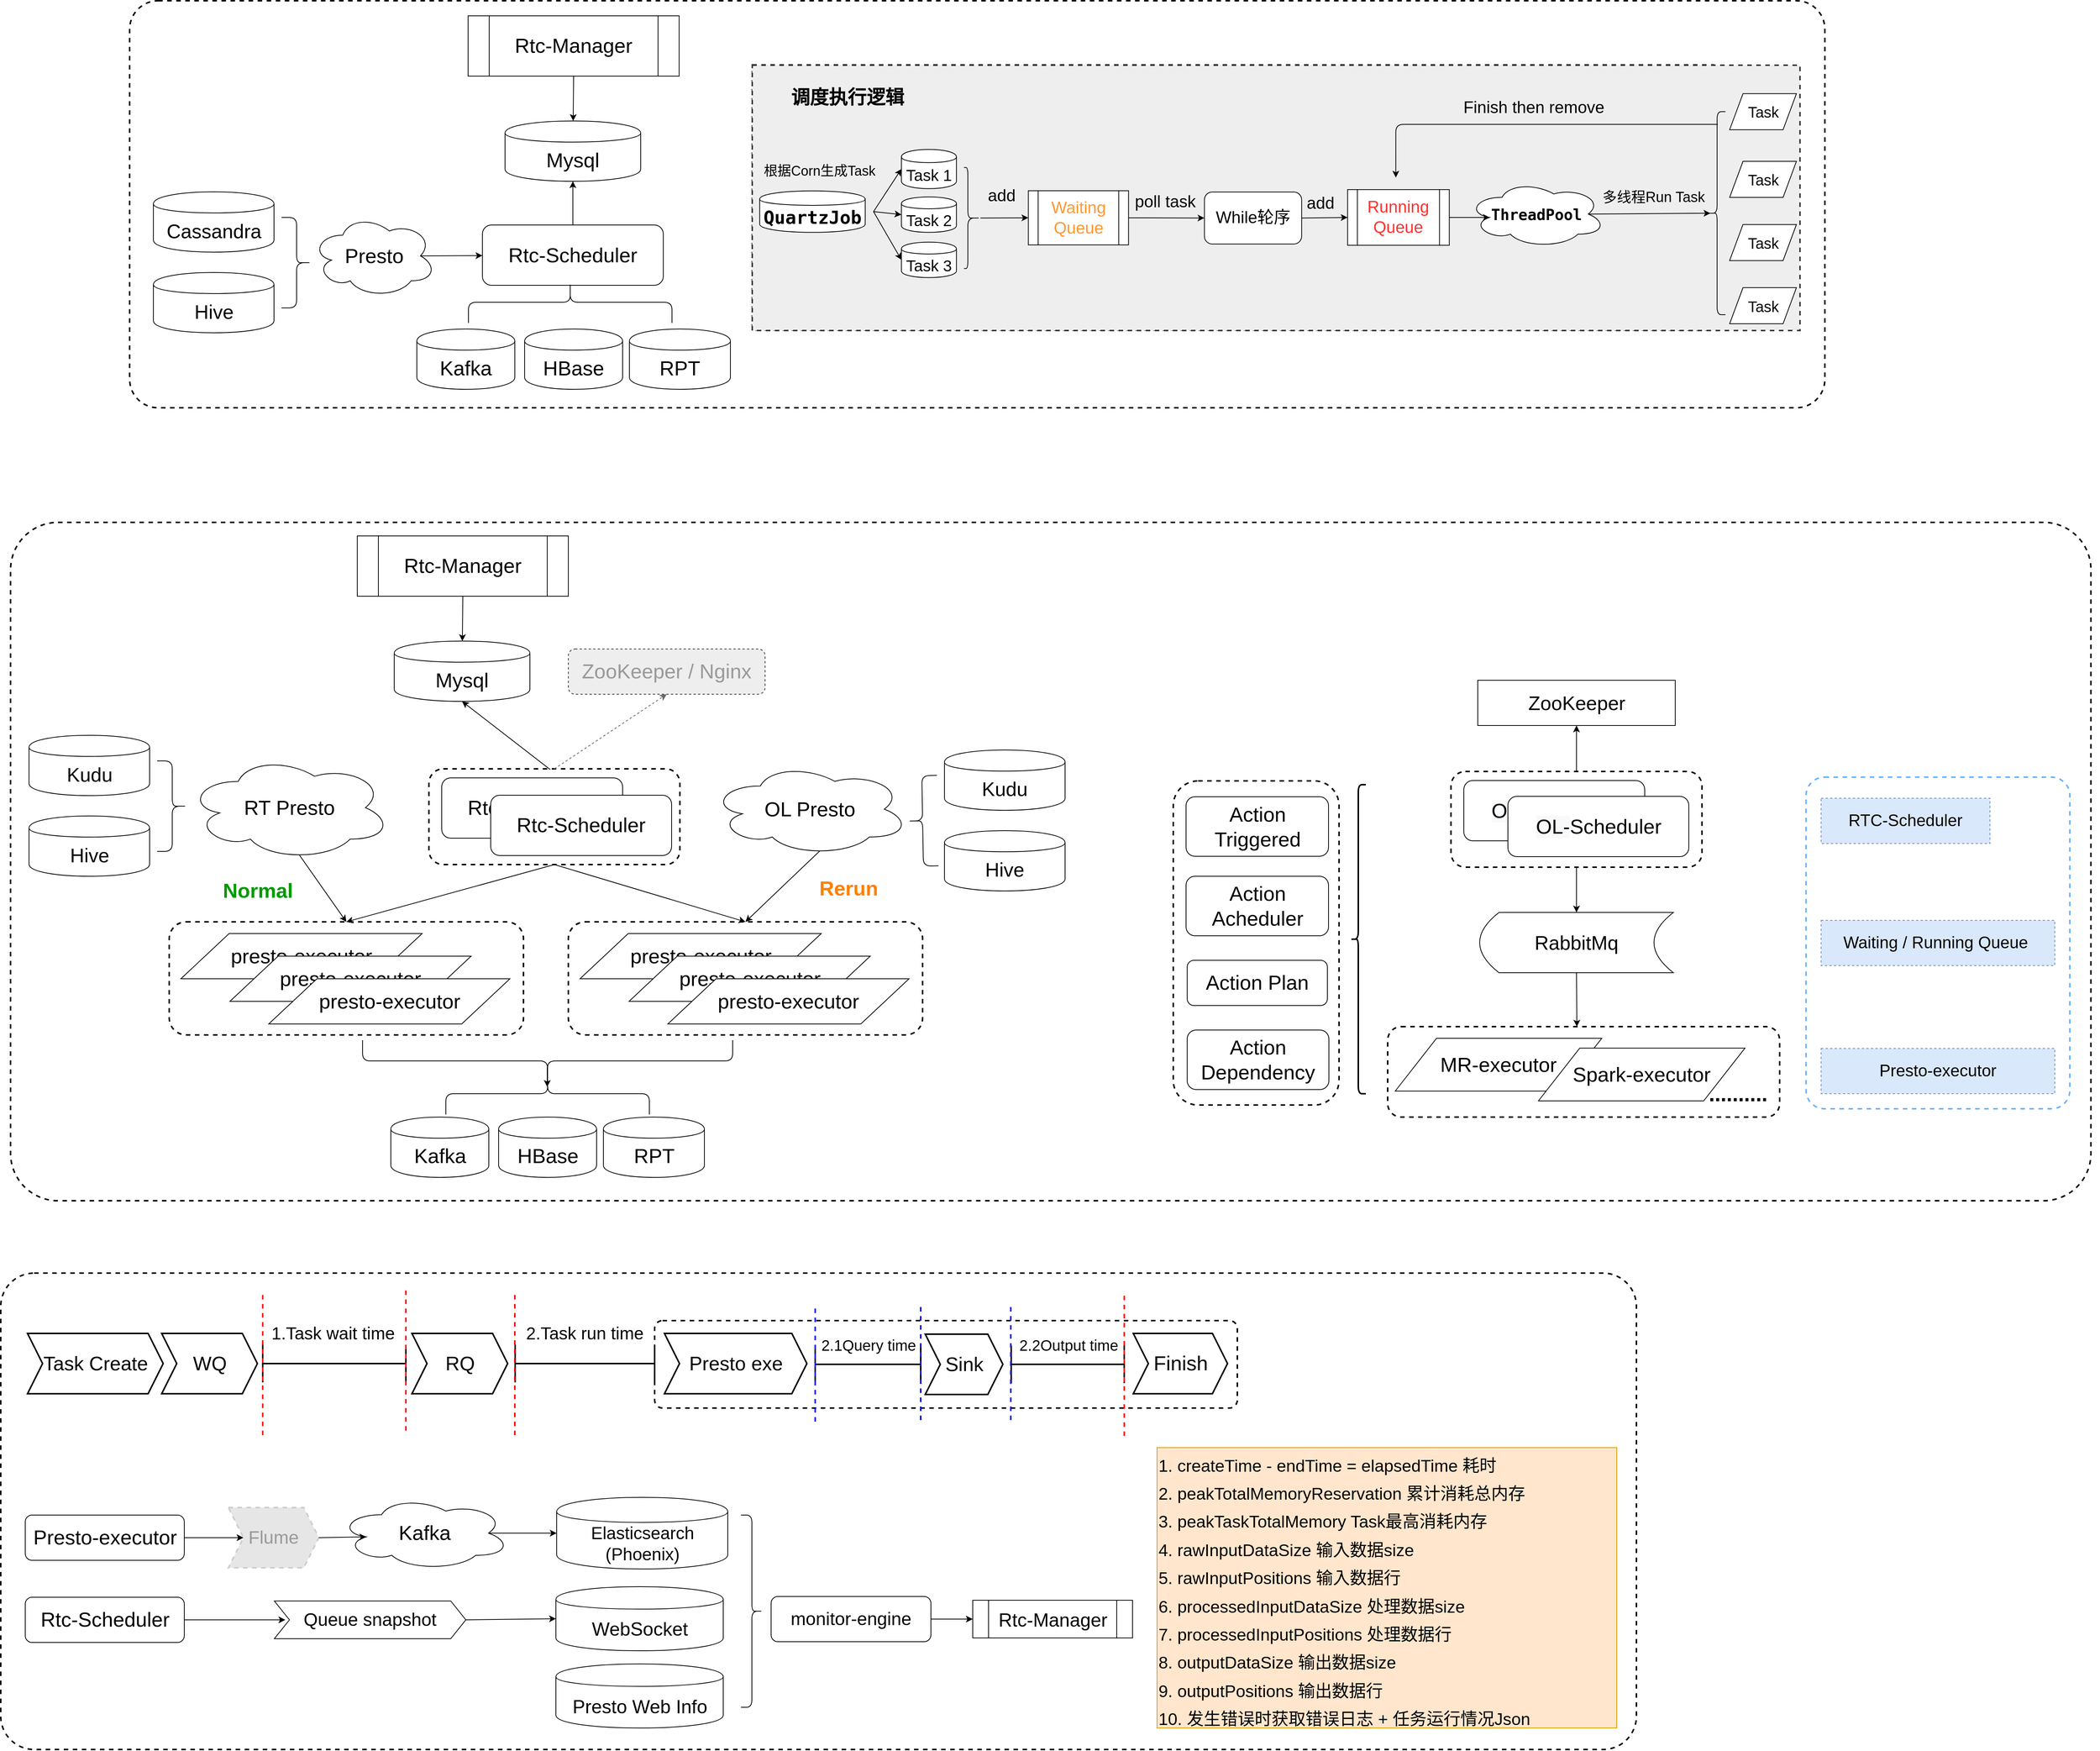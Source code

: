 <mxfile pages="1" version="11.2.1" type="github"><diagram id="6GGWvpli2ypJI9R8YyCM" name="第 1 页"><mxGraphModel dx="2844" dy="1608" grid="1" gridSize="10" guides="1" tooltips="1" connect="1" arrows="1" fold="1" page="1" pageScale="1" pageWidth="5000" pageHeight="5000" math="0" shadow="0"><root><mxCell id="0"/><mxCell id="1" parent="0"/><mxCell id="Yu_ZGBINd114suLNDj9D-165" value="" style="rounded=1;whiteSpace=wrap;html=1;strokeWidth=2;fillColor=none;arcSize=7;dashed=1;" vertex="1" parent="1"><mxGeometry x="110" y="1818" width="2170" height="632" as="geometry"/></mxCell><mxCell id="wfswNdiwdFXzxna1z3ZK-1" value="&lt;font style=&quot;font-size: 27px&quot;&gt;Rtc-Manager&lt;/font&gt;" style="shape=process;whiteSpace=wrap;html=1;backgroundOutline=1;" parent="1" vertex="1"><mxGeometry x="730" y="150" width="280" height="80" as="geometry"/></mxCell><mxCell id="wfswNdiwdFXzxna1z3ZK-2" value="&lt;font style=&quot;font-size: 27px&quot;&gt;Rtc-&lt;span style=&quot;font-family: &amp;#34;microsoft yahei&amp;#34; , &amp;#34;arial&amp;#34; , &amp;#34;helvetica&amp;#34; , sans-serif ; text-align: left ; background-color: rgb(255 , 255 , 255)&quot;&gt;Scheduler&lt;/span&gt;&lt;/font&gt;" style="rounded=1;whiteSpace=wrap;html=1;" parent="1" vertex="1"><mxGeometry x="749" y="427.5" width="240" height="80" as="geometry"/></mxCell><mxCell id="wfswNdiwdFXzxna1z3ZK-3" value="&lt;font style=&quot;font-size: 27px&quot;&gt;Mysql&lt;/font&gt;" style="shape=cylinder;whiteSpace=wrap;html=1;boundedLbl=1;backgroundOutline=1;" parent="1" vertex="1"><mxGeometry x="779" y="289.5" width="180" height="80" as="geometry"/></mxCell><mxCell id="wfswNdiwdFXzxna1z3ZK-6" value="&lt;font style=&quot;font-size: 27px&quot;&gt;Presto&lt;/font&gt;" style="ellipse;shape=cloud;whiteSpace=wrap;html=1;" parent="1" vertex="1"><mxGeometry x="522.5" y="413.5" width="165" height="110" as="geometry"/></mxCell><mxCell id="wfswNdiwdFXzxna1z3ZK-7" value="&lt;font style=&quot;font-size: 27px&quot;&gt;Kafka&lt;/font&gt;" style="shape=cylinder;whiteSpace=wrap;html=1;boundedLbl=1;backgroundOutline=1;" parent="1" vertex="1"><mxGeometry x="662" y="565.5" width="130" height="80" as="geometry"/></mxCell><mxCell id="wfswNdiwdFXzxna1z3ZK-9" value="&lt;font style=&quot;font-size: 27px&quot;&gt;HBase&lt;/font&gt;" style="shape=cylinder;whiteSpace=wrap;html=1;boundedLbl=1;backgroundOutline=1;" parent="1" vertex="1"><mxGeometry x="805" y="565.5" width="130" height="80" as="geometry"/></mxCell><mxCell id="wfswNdiwdFXzxna1z3ZK-10" value="&lt;font style=&quot;font-size: 27px&quot;&gt;RPT&lt;/font&gt;" style="shape=cylinder;whiteSpace=wrap;html=1;boundedLbl=1;backgroundOutline=1;" parent="1" vertex="1"><mxGeometry x="944" y="565.5" width="134" height="80" as="geometry"/></mxCell><mxCell id="wfswNdiwdFXzxna1z3ZK-81" value="" style="group" parent="1" vertex="1" connectable="0"><mxGeometry x="1107" y="215" width="1390" height="352.5" as="geometry"/></mxCell><mxCell id="wfswNdiwdFXzxna1z3ZK-12" value="" style="rounded=0;whiteSpace=wrap;html=1;strokeWidth=2;fillColor=#eeeeee;dashed=1;strokeColor=#36393d;" parent="wfswNdiwdFXzxna1z3ZK-81" vertex="1"><mxGeometry width="1275" height="352" as="geometry"/></mxCell><mxCell id="wfswNdiwdFXzxna1z3ZK-43" value="&lt;font style=&quot;font-size: 25px&quot;&gt;&lt;b&gt;调度执行逻辑&lt;/b&gt;&lt;/font&gt;" style="text;html=1;strokeColor=none;fillColor=none;align=center;verticalAlign=middle;whiteSpace=wrap;rounded=0;dashed=1;" parent="wfswNdiwdFXzxna1z3ZK-81" vertex="1"><mxGeometry x="31.017" y="29.932" width="190.53" height="23.946" as="geometry"/></mxCell><mxCell id="wfswNdiwdFXzxna1z3ZK-14" value="&lt;font style=&quot;font-size: 22px&quot;&gt;Waiting Queue&lt;/font&gt;" style="shape=process;whiteSpace=wrap;html=1;backgroundOutline=1;" parent="wfswNdiwdFXzxna1z3ZK-81" vertex="1"><mxGeometry x="365.259" y="166.548" width="132.928" height="71.837" as="geometry"/></mxCell><mxCell id="wfswNdiwdFXzxna1z3ZK-15" value="&lt;font style=&quot;font-size: 14px&quot;&gt;While轮序&lt;/font&gt;" style="rounded=1;whiteSpace=wrap;html=1;" parent="wfswNdiwdFXzxna1z3ZK-81" vertex="1"><mxGeometry x="575.862" y="166.728" width="129" height="69" as="geometry"/></mxCell><mxCell id="wfswNdiwdFXzxna1z3ZK-16" value="" style="endArrow=classic;html=1;exitX=1;exitY=0.5;exitDx=0;exitDy=0;entryX=0;entryY=0.5;entryDx=0;entryDy=0;" parent="wfswNdiwdFXzxna1z3ZK-81" source="wfswNdiwdFXzxna1z3ZK-14" target="wfswNdiwdFXzxna1z3ZK-15" edge="1"><mxGeometry width="50" height="50" relative="1" as="geometry"><mxPoint x="441.139" y="131.102" as="sourcePoint"/><mxPoint x="496.525" y="71.238" as="targetPoint"/></mxGeometry></mxCell><mxCell id="wfswNdiwdFXzxna1z3ZK-17" value="Running Queue" style="shape=process;whiteSpace=wrap;html=1;backgroundOutline=1;" parent="wfswNdiwdFXzxna1z3ZK-81" vertex="1"><mxGeometry x="738.304" y="155.048" width="132.928" height="71.837" as="geometry"/></mxCell><mxCell id="wfswNdiwdFXzxna1z3ZK-18" value="&lt;font style=&quot;font-size: 14px&quot;&gt;poll task&lt;/font&gt;" style="text;html=1;strokeColor=none;fillColor=none;align=center;verticalAlign=middle;whiteSpace=wrap;rounded=0;" parent="wfswNdiwdFXzxna1z3ZK-81" vertex="1"><mxGeometry x="498.187" y="160.435" width="77.541" height="23.946" as="geometry"/></mxCell><mxCell id="wfswNdiwdFXzxna1z3ZK-19" value="" style="endArrow=classic;html=1;exitX=1;exitY=0.5;exitDx=0;exitDy=0;entryX=0;entryY=0.5;entryDx=0;entryDy=0;" parent="wfswNdiwdFXzxna1z3ZK-81" source="wfswNdiwdFXzxna1z3ZK-15" target="wfswNdiwdFXzxna1z3ZK-17" edge="1"><mxGeometry width="50" height="50" relative="1" as="geometry"><mxPoint x="693.994" y="131.102" as="sourcePoint"/><mxPoint x="749.381" y="71.238" as="targetPoint"/></mxGeometry></mxCell><mxCell id="wfswNdiwdFXzxna1z3ZK-20" value="&lt;span style=&quot;font-size: 14px&quot;&gt;add&lt;/span&gt;" style="text;html=1;strokeColor=none;fillColor=none;align=center;verticalAlign=middle;whiteSpace=wrap;rounded=0;" parent="wfswNdiwdFXzxna1z3ZK-81" vertex="1"><mxGeometry x="662.424" y="160.435" width="77.541" height="23.946" as="geometry"/></mxCell><mxCell id="wfswNdiwdFXzxna1z3ZK-21" value="&lt;pre&gt;&lt;b&gt;&lt;font&gt;ThreadPool&lt;/font&gt;&lt;/b&gt;&lt;/pre&gt;" style="ellipse;shape=cloud;whiteSpace=wrap;html=1;" parent="wfswNdiwdFXzxna1z3ZK-81" vertex="1"><mxGeometry x="896.709" y="143.075" width="132.928" height="95.782" as="geometry"/></mxCell><mxCell id="wfswNdiwdFXzxna1z3ZK-22" value="" style="endArrow=classic;html=1;exitX=1;exitY=0.5;exitDx=0;exitDy=0;" parent="wfswNdiwdFXzxna1z3ZK-81" source="wfswNdiwdFXzxna1z3ZK-17" edge="1"><mxGeometry width="50" height="50" relative="1" as="geometry"><mxPoint x="882.309" y="131.102" as="sourcePoint"/><mxPoint x="904.464" y="190.966" as="targetPoint"/></mxGeometry></mxCell><mxCell id="wfswNdiwdFXzxna1z3ZK-23" value="Task" style="shape=parallelogram;perimeter=parallelogramPerimeter;whiteSpace=wrap;html=1;" parent="wfswNdiwdFXzxna1z3ZK-81" vertex="1"><mxGeometry x="1295.642" y="37.728" width="88.619" height="47.891" as="geometry"/></mxCell><mxCell id="wfswNdiwdFXzxna1z3ZK-24" value="Task" style="shape=parallelogram;perimeter=parallelogramPerimeter;whiteSpace=wrap;html=1;" parent="wfswNdiwdFXzxna1z3ZK-81" vertex="1"><mxGeometry x="1295.642" y="127.524" width="88.619" height="47.891" as="geometry"/></mxCell><mxCell id="wfswNdiwdFXzxna1z3ZK-25" value="Task" style="shape=parallelogram;perimeter=parallelogramPerimeter;whiteSpace=wrap;html=1;" parent="wfswNdiwdFXzxna1z3ZK-81" vertex="1"><mxGeometry x="1295.642" y="211.333" width="88.619" height="47.891" as="geometry"/></mxCell><mxCell id="wfswNdiwdFXzxna1z3ZK-26" value="Task" style="shape=parallelogram;perimeter=parallelogramPerimeter;whiteSpace=wrap;html=1;" parent="wfswNdiwdFXzxna1z3ZK-81" vertex="1"><mxGeometry x="1295.642" y="295.143" width="88.619" height="47.891" as="geometry"/></mxCell><mxCell id="wfswNdiwdFXzxna1z3ZK-27" value="" style="shape=curlyBracket;whiteSpace=wrap;html=1;rounded=1;strokeWidth=1;" parent="wfswNdiwdFXzxna1z3ZK-81" vertex="1"><mxGeometry x="1267.949" y="61.673" width="22.155" height="269.388" as="geometry"/></mxCell><mxCell id="wfswNdiwdFXzxna1z3ZK-28" value="" style="edgeStyle=orthogonalEdgeStyle;rounded=0;orthogonalLoop=1;jettySize=auto;html=1;" parent="wfswNdiwdFXzxna1z3ZK-81" edge="1"><mxGeometry relative="1" as="geometry"><mxPoint x="1026.314" y="189.769" as="sourcePoint"/><mxPoint x="1137.087" y="189.769" as="targetPoint"/></mxGeometry></mxCell><mxCell id="wfswNdiwdFXzxna1z3ZK-29" value="&lt;span style=&quot;font-size: 14px&quot;&gt;多线程Run Task&lt;/span&gt;" style="text;html=1;strokeColor=none;fillColor=none;align=center;verticalAlign=middle;whiteSpace=wrap;rounded=0;" parent="wfswNdiwdFXzxna1z3ZK-81" vertex="1"><mxGeometry x="1013.021" y="152.653" width="144.005" height="23.946" as="geometry"/></mxCell><mxCell id="wfswNdiwdFXzxna1z3ZK-30" value="" style="edgeStyle=segmentEdgeStyle;endArrow=classic;html=1;" parent="wfswNdiwdFXzxna1z3ZK-81" edge="1"><mxGeometry width="50" height="50" relative="1" as="geometry"><mxPoint x="1149.826" y="79.619" as="sourcePoint"/><mxPoint x="804.768" y="149.061" as="targetPoint"/></mxGeometry></mxCell><mxCell id="wfswNdiwdFXzxna1z3ZK-31" value="&lt;span style=&quot;font-size: 14px&quot;&gt;Finish then remove&lt;/span&gt;" style="text;html=1;strokeColor=none;fillColor=none;align=center;verticalAlign=middle;whiteSpace=wrap;rounded=0;" parent="wfswNdiwdFXzxna1z3ZK-81" vertex="1"><mxGeometry x="876.77" y="53.279" width="144.005" height="23.946" as="geometry"/></mxCell><mxCell id="wfswNdiwdFXzxna1z3ZK-32" value="&lt;pre&gt;&lt;font size=&quot;1&quot;&gt;&lt;b style=&quot;font-size: 24px&quot;&gt;QuartzJob&lt;/b&gt;&lt;/font&gt;&lt;/pre&gt;" style="shape=cylinder;whiteSpace=wrap;html=1;boundedLbl=1;backgroundOutline=1;strokeWidth=1;" parent="wfswNdiwdFXzxna1z3ZK-81" vertex="1"><mxGeometry x="8.862" y="166.728" width="140" height="55" as="geometry"/></mxCell><mxCell id="wfswNdiwdFXzxna1z3ZK-33" value="&lt;font style=&quot;font-size: 21px&quot;&gt;Task 1&lt;/font&gt;" style="shape=cylinder;whiteSpace=wrap;html=1;boundedLbl=1;backgroundOutline=1;strokeWidth=1;" parent="wfswNdiwdFXzxna1z3ZK-81" vertex="1"><mxGeometry x="196.862" y="111.728" width="73" height="52" as="geometry"/></mxCell><mxCell id="wfswNdiwdFXzxna1z3ZK-34" value="&lt;span style=&quot;font-size: 21px&quot;&gt;Task 2&lt;/span&gt;" style="shape=cylinder;whiteSpace=wrap;html=1;boundedLbl=1;backgroundOutline=1;strokeWidth=1;" parent="wfswNdiwdFXzxna1z3ZK-81" vertex="1"><mxGeometry x="196.862" y="174.728" width="73" height="47" as="geometry"/></mxCell><mxCell id="wfswNdiwdFXzxna1z3ZK-35" value="&lt;span style=&quot;font-size: 21px&quot;&gt;Task 3&lt;/span&gt;" style="shape=cylinder;whiteSpace=wrap;html=1;boundedLbl=1;backgroundOutline=1;strokeWidth=1;" parent="wfswNdiwdFXzxna1z3ZK-81" vertex="1"><mxGeometry x="196.862" y="234.728" width="73" height="47" as="geometry"/></mxCell><mxCell id="wfswNdiwdFXzxna1z3ZK-36" value="" style="endArrow=classic;html=1;exitX=1;exitY=0.5;exitDx=0;exitDy=0;entryX=0;entryY=0.5;entryDx=0;entryDy=0;" parent="wfswNdiwdFXzxna1z3ZK-81" target="wfswNdiwdFXzxna1z3ZK-33" edge="1"><mxGeometry width="50" height="50" relative="1" as="geometry"><mxPoint x="159.862" y="194.228" as="sourcePoint"/><mxPoint x="174.944" y="137.088" as="targetPoint"/></mxGeometry></mxCell><mxCell id="wfswNdiwdFXzxna1z3ZK-37" value="" style="endArrow=classic;html=1;exitX=1;exitY=0.5;exitDx=0;exitDy=0;entryX=0;entryY=0.5;entryDx=0;entryDy=0;" parent="wfswNdiwdFXzxna1z3ZK-81" target="wfswNdiwdFXzxna1z3ZK-34" edge="1"><mxGeometry width="50" height="50" relative="1" as="geometry"><mxPoint x="159.862" y="194.228" as="sourcePoint"/><mxPoint x="219.412" y="160.35" as="targetPoint"/></mxGeometry></mxCell><mxCell id="wfswNdiwdFXzxna1z3ZK-38" value="" style="endArrow=classic;html=1;exitX=1;exitY=0.5;exitDx=0;exitDy=0;entryX=0;entryY=0.5;entryDx=0;entryDy=0;" parent="wfswNdiwdFXzxna1z3ZK-81" target="wfswNdiwdFXzxna1z3ZK-35" edge="1"><mxGeometry width="50" height="50" relative="1" as="geometry"><mxPoint x="159.862" y="194.228" as="sourcePoint"/><mxPoint x="219.254" y="201.741" as="targetPoint"/></mxGeometry></mxCell><mxCell id="wfswNdiwdFXzxna1z3ZK-39" value="&lt;font style=&quot;font-size: 18px&quot;&gt;根据Corn生成Task&lt;/font&gt;" style="text;html=1;strokeColor=none;fillColor=none;align=center;verticalAlign=middle;whiteSpace=wrap;rounded=0;" parent="wfswNdiwdFXzxna1z3ZK-81" vertex="1"><mxGeometry x="8.862" y="128.728" width="159" height="24" as="geometry"/></mxCell><mxCell id="wfswNdiwdFXzxna1z3ZK-40" value="" style="shape=curlyBracket;whiteSpace=wrap;html=1;rounded=1;strokeWidth=1;size=0.764;rotation=180;" parent="wfswNdiwdFXzxna1z3ZK-81" vertex="1"><mxGeometry x="279.862" y="135.728" width="22" height="134" as="geometry"/></mxCell><mxCell id="wfswNdiwdFXzxna1z3ZK-41" value="" style="endArrow=classic;html=1;exitX=0.1;exitY=0.5;exitDx=0;exitDy=0;exitPerimeter=0;entryX=0;entryY=0.5;entryDx=0;entryDy=0;" parent="wfswNdiwdFXzxna1z3ZK-81" target="wfswNdiwdFXzxna1z3ZK-14" edge="1"><mxGeometry width="50" height="50" relative="1" as="geometry"><mxPoint x="301.662" y="202.728" as="sourcePoint"/><mxPoint x="365.259" y="274.776" as="targetPoint"/></mxGeometry></mxCell><mxCell id="wfswNdiwdFXzxna1z3ZK-42" value="&lt;font style=&quot;font-size: 22px&quot;&gt;add&lt;/font&gt;" style="text;html=1;strokeColor=none;fillColor=none;align=center;verticalAlign=middle;whiteSpace=wrap;rounded=0;" parent="wfswNdiwdFXzxna1z3ZK-81" vertex="1"><mxGeometry x="307.657" y="161.034" width="44.309" height="23.946" as="geometry"/></mxCell><mxCell id="wfswNdiwdFXzxna1z3ZK-46" value="" style="rounded=0;whiteSpace=wrap;html=1;strokeWidth=2;fillColor=#eeeeee;dashed=1;strokeColor=#36393d;" parent="wfswNdiwdFXzxna1z3ZK-81" vertex="1"><mxGeometry y="0.5" width="1390" height="352" as="geometry"/></mxCell><mxCell id="wfswNdiwdFXzxna1z3ZK-47" value="" style="group" parent="wfswNdiwdFXzxna1z3ZK-81" vertex="1" connectable="0"><mxGeometry x="9.862" y="32.228" width="1253.399" height="305.306" as="geometry"/></mxCell><mxCell id="wfswNdiwdFXzxna1z3ZK-48" value="&lt;font style=&quot;font-size: 22px&quot; color=&quot;#ff9933&quot;&gt;Waiting Queue&lt;/font&gt;" style="shape=process;whiteSpace=wrap;html=1;backgroundOutline=1;" parent="wfswNdiwdFXzxna1z3ZK-47" vertex="1"><mxGeometry x="356.397" y="134.82" width="132.928" height="71.837" as="geometry"/></mxCell><mxCell id="wfswNdiwdFXzxna1z3ZK-49" value="&lt;font style=&quot;font-size: 22px&quot;&gt;While轮序&lt;/font&gt;" style="rounded=1;whiteSpace=wrap;html=1;" parent="wfswNdiwdFXzxna1z3ZK-47" vertex="1"><mxGeometry x="590" y="136.5" width="129" height="69" as="geometry"/></mxCell><mxCell id="wfswNdiwdFXzxna1z3ZK-50" value="" style="endArrow=classic;html=1;exitX=1;exitY=0.5;exitDx=0;exitDy=0;entryX=0;entryY=0.5;entryDx=0;entryDy=0;" parent="wfswNdiwdFXzxna1z3ZK-47" source="wfswNdiwdFXzxna1z3ZK-48" target="wfswNdiwdFXzxna1z3ZK-49" edge="1"><mxGeometry width="50" height="50" relative="1" as="geometry"><mxPoint x="432.277" y="99.374" as="sourcePoint"/><mxPoint x="487.663" y="39.51" as="targetPoint"/></mxGeometry></mxCell><mxCell id="wfswNdiwdFXzxna1z3ZK-52" value="&lt;font style=&quot;font-size: 22px&quot;&gt;poll task&lt;/font&gt;" style="text;html=1;strokeColor=none;fillColor=none;align=center;verticalAlign=middle;whiteSpace=wrap;rounded=0;" parent="wfswNdiwdFXzxna1z3ZK-47" vertex="1"><mxGeometry x="486" y="138" width="104" height="24" as="geometry"/></mxCell><mxCell id="wfswNdiwdFXzxna1z3ZK-56" value="" style="endArrow=classic;html=1;exitX=1;exitY=0.5;exitDx=0;exitDy=0;" parent="wfswNdiwdFXzxna1z3ZK-47" source="wfswNdiwdFXzxna1z3ZK-51" edge="1"><mxGeometry width="50" height="50" relative="1" as="geometry"><mxPoint x="873.447" y="99.374" as="sourcePoint"/><mxPoint x="895.602" y="159.238" as="targetPoint"/></mxGeometry></mxCell><mxCell id="wfswNdiwdFXzxna1z3ZK-57" value="&lt;font style=&quot;font-size: 20px&quot;&gt;Task&lt;/font&gt;" style="shape=parallelogram;perimeter=parallelogramPerimeter;whiteSpace=wrap;html=1;" parent="wfswNdiwdFXzxna1z3ZK-47" vertex="1"><mxGeometry x="1286.781" y="6" width="88.619" height="47.891" as="geometry"/></mxCell><mxCell id="wfswNdiwdFXzxna1z3ZK-58" value="&lt;font style=&quot;font-size: 20px&quot;&gt;Task&lt;/font&gt;" style="shape=parallelogram;perimeter=parallelogramPerimeter;whiteSpace=wrap;html=1;" parent="wfswNdiwdFXzxna1z3ZK-47" vertex="1"><mxGeometry x="1286.781" y="95.796" width="88.619" height="47.891" as="geometry"/></mxCell><mxCell id="wfswNdiwdFXzxna1z3ZK-59" value="&lt;font style=&quot;font-size: 20px&quot;&gt;Task&lt;/font&gt;" style="shape=parallelogram;perimeter=parallelogramPerimeter;whiteSpace=wrap;html=1;" parent="wfswNdiwdFXzxna1z3ZK-47" vertex="1"><mxGeometry x="1286.781" y="179.605" width="88.619" height="47.891" as="geometry"/></mxCell><mxCell id="wfswNdiwdFXzxna1z3ZK-60" value="&lt;font style=&quot;font-size: 20px&quot;&gt;Task&lt;/font&gt;" style="shape=parallelogram;perimeter=parallelogramPerimeter;whiteSpace=wrap;html=1;" parent="wfswNdiwdFXzxna1z3ZK-47" vertex="1"><mxGeometry x="1286.781" y="263.415" width="88.619" height="47.891" as="geometry"/></mxCell><mxCell id="wfswNdiwdFXzxna1z3ZK-61" value="" style="shape=curlyBracket;whiteSpace=wrap;html=1;rounded=1;strokeWidth=1;" parent="wfswNdiwdFXzxna1z3ZK-47" vertex="1"><mxGeometry x="1259.087" y="29.946" width="22.155" height="269.388" as="geometry"/></mxCell><mxCell id="wfswNdiwdFXzxna1z3ZK-64" value="" style="edgeStyle=segmentEdgeStyle;endArrow=classic;html=1;" parent="wfswNdiwdFXzxna1z3ZK-47" edge="1"><mxGeometry width="50" height="50" relative="1" as="geometry"><mxPoint x="1271.138" y="46.772" as="sourcePoint"/><mxPoint x="843.906" y="117.333" as="targetPoint"/></mxGeometry></mxCell><mxCell id="wfswNdiwdFXzxna1z3ZK-65" value="&lt;font style=&quot;font-size: 22px&quot;&gt;Finish then remove&lt;/font&gt;" style="text;html=1;strokeColor=none;fillColor=none;align=center;verticalAlign=middle;whiteSpace=wrap;rounded=0;" parent="wfswNdiwdFXzxna1z3ZK-47" vertex="1"><mxGeometry x="911" y="13" width="232" height="24" as="geometry"/></mxCell><mxCell id="wfswNdiwdFXzxna1z3ZK-66" value="&lt;pre&gt;&lt;font size=&quot;1&quot;&gt;&lt;b style=&quot;font-size: 24px&quot;&gt;QuartzJob&lt;/b&gt;&lt;/font&gt;&lt;/pre&gt;" style="shape=cylinder;whiteSpace=wrap;html=1;boundedLbl=1;backgroundOutline=1;strokeWidth=1;" parent="wfswNdiwdFXzxna1z3ZK-47" vertex="1"><mxGeometry y="135" width="140" height="55" as="geometry"/></mxCell><mxCell id="wfswNdiwdFXzxna1z3ZK-67" value="&lt;font style=&quot;font-size: 21px&quot;&gt;Task 1&lt;/font&gt;" style="shape=cylinder;whiteSpace=wrap;html=1;boundedLbl=1;backgroundOutline=1;strokeWidth=1;" parent="wfswNdiwdFXzxna1z3ZK-47" vertex="1"><mxGeometry x="188" y="80" width="73" height="52" as="geometry"/></mxCell><mxCell id="wfswNdiwdFXzxna1z3ZK-68" value="&lt;span style=&quot;font-size: 21px&quot;&gt;Task 2&lt;/span&gt;" style="shape=cylinder;whiteSpace=wrap;html=1;boundedLbl=1;backgroundOutline=1;strokeWidth=1;" parent="wfswNdiwdFXzxna1z3ZK-47" vertex="1"><mxGeometry x="188" y="143" width="73" height="47" as="geometry"/></mxCell><mxCell id="wfswNdiwdFXzxna1z3ZK-69" value="&lt;span style=&quot;font-size: 21px&quot;&gt;Task 3&lt;/span&gt;" style="shape=cylinder;whiteSpace=wrap;html=1;boundedLbl=1;backgroundOutline=1;strokeWidth=1;" parent="wfswNdiwdFXzxna1z3ZK-47" vertex="1"><mxGeometry x="188" y="203" width="73" height="47" as="geometry"/></mxCell><mxCell id="wfswNdiwdFXzxna1z3ZK-70" value="" style="endArrow=classic;html=1;exitX=1;exitY=0.5;exitDx=0;exitDy=0;entryX=0;entryY=0.5;entryDx=0;entryDy=0;" parent="wfswNdiwdFXzxna1z3ZK-47" target="wfswNdiwdFXzxna1z3ZK-67" edge="1"><mxGeometry width="50" height="50" relative="1" as="geometry"><mxPoint x="151" y="162.5" as="sourcePoint"/><mxPoint x="166.083" y="105.361" as="targetPoint"/></mxGeometry></mxCell><mxCell id="wfswNdiwdFXzxna1z3ZK-71" value="" style="endArrow=classic;html=1;exitX=1;exitY=0.5;exitDx=0;exitDy=0;entryX=0;entryY=0.5;entryDx=0;entryDy=0;" parent="wfswNdiwdFXzxna1z3ZK-47" target="wfswNdiwdFXzxna1z3ZK-68" edge="1"><mxGeometry width="50" height="50" relative="1" as="geometry"><mxPoint x="151" y="162.5" as="sourcePoint"/><mxPoint x="210.55" y="128.622" as="targetPoint"/></mxGeometry></mxCell><mxCell id="wfswNdiwdFXzxna1z3ZK-72" value="" style="endArrow=classic;html=1;exitX=1;exitY=0.5;exitDx=0;exitDy=0;entryX=0;entryY=0.5;entryDx=0;entryDy=0;" parent="wfswNdiwdFXzxna1z3ZK-47" target="wfswNdiwdFXzxna1z3ZK-69" edge="1"><mxGeometry width="50" height="50" relative="1" as="geometry"><mxPoint x="151" y="162.5" as="sourcePoint"/><mxPoint x="210.392" y="170.014" as="targetPoint"/></mxGeometry></mxCell><mxCell id="wfswNdiwdFXzxna1z3ZK-73" value="&lt;font style=&quot;font-size: 18px&quot;&gt;根据Corn生成Task&lt;/font&gt;" style="text;html=1;strokeColor=none;fillColor=none;align=center;verticalAlign=middle;whiteSpace=wrap;rounded=0;" parent="wfswNdiwdFXzxna1z3ZK-47" vertex="1"><mxGeometry y="97" width="159" height="24" as="geometry"/></mxCell><mxCell id="wfswNdiwdFXzxna1z3ZK-74" value="" style="shape=curlyBracket;whiteSpace=wrap;html=1;rounded=1;strokeWidth=1;size=0.764;rotation=180;" parent="wfswNdiwdFXzxna1z3ZK-47" vertex="1"><mxGeometry x="271" y="104" width="22" height="134" as="geometry"/></mxCell><mxCell id="wfswNdiwdFXzxna1z3ZK-75" value="" style="endArrow=classic;html=1;exitX=0.1;exitY=0.5;exitDx=0;exitDy=0;exitPerimeter=0;entryX=0;entryY=0.5;entryDx=0;entryDy=0;" parent="wfswNdiwdFXzxna1z3ZK-47" target="wfswNdiwdFXzxna1z3ZK-48" edge="1"><mxGeometry width="50" height="50" relative="1" as="geometry"><mxPoint x="292.8" y="171.0" as="sourcePoint"/><mxPoint x="356.397" y="243.048" as="targetPoint"/></mxGeometry></mxCell><mxCell id="wfswNdiwdFXzxna1z3ZK-76" value="&lt;font style=&quot;font-size: 22px&quot;&gt;add&lt;/font&gt;" style="text;html=1;strokeColor=none;fillColor=none;align=center;verticalAlign=middle;whiteSpace=wrap;rounded=0;" parent="wfswNdiwdFXzxna1z3ZK-47" vertex="1"><mxGeometry x="298.795" y="129.306" width="44.309" height="23.946" as="geometry"/></mxCell><mxCell id="wfswNdiwdFXzxna1z3ZK-77" value="&lt;font style=&quot;font-size: 25px&quot;&gt;&lt;b&gt;调度执行逻辑&lt;/b&gt;&lt;/font&gt;" style="text;html=1;strokeColor=none;fillColor=none;align=center;verticalAlign=middle;whiteSpace=wrap;rounded=0;dashed=1;" parent="wfswNdiwdFXzxna1z3ZK-81" vertex="1"><mxGeometry x="31.017" y="30.432" width="190.53" height="23.946" as="geometry"/></mxCell><mxCell id="wfswNdiwdFXzxna1z3ZK-55" value="&lt;pre&gt;&lt;b&gt;&lt;font style=&quot;font-size: 20px&quot;&gt;ThreadPool&lt;/font&gt;&lt;/b&gt;&lt;/pre&gt;" style="ellipse;shape=cloud;whiteSpace=wrap;html=1;" parent="wfswNdiwdFXzxna1z3ZK-81" vertex="1"><mxGeometry x="949" y="153.5" width="183" height="89" as="geometry"/></mxCell><mxCell id="wfswNdiwdFXzxna1z3ZK-51" value="&lt;font style=&quot;font-size: 22px&quot; color=&quot;#ff3333&quot;&gt;Running Queue&lt;/font&gt;" style="shape=process;whiteSpace=wrap;html=1;backgroundOutline=1;" parent="wfswNdiwdFXzxna1z3ZK-81" vertex="1"><mxGeometry x="789.804" y="165.548" width="134.928" height="73.837" as="geometry"/></mxCell><mxCell id="wfswNdiwdFXzxna1z3ZK-53" value="" style="endArrow=classic;html=1;exitX=1;exitY=0.5;exitDx=0;exitDy=0;entryX=0;entryY=0.5;entryDx=0;entryDy=0;" parent="wfswNdiwdFXzxna1z3ZK-81" source="wfswNdiwdFXzxna1z3ZK-49" target="wfswNdiwdFXzxna1z3ZK-51" edge="1"><mxGeometry width="50" height="50" relative="1" as="geometry"><mxPoint x="693.994" y="131.602" as="sourcePoint"/><mxPoint x="749.381" y="71.738" as="targetPoint"/></mxGeometry></mxCell><mxCell id="wfswNdiwdFXzxna1z3ZK-54" value="&lt;font style=&quot;font-size: 22px&quot;&gt;add&lt;/font&gt;" style="text;html=1;strokeColor=none;fillColor=none;align=center;verticalAlign=middle;whiteSpace=wrap;rounded=0;" parent="wfswNdiwdFXzxna1z3ZK-81" vertex="1"><mxGeometry x="714.924" y="171.935" width="77.541" height="23.946" as="geometry"/></mxCell><mxCell id="wfswNdiwdFXzxna1z3ZK-63" value="&lt;font style=&quot;font-size: 19px&quot;&gt;多线程Run Task&lt;/font&gt;" style="text;html=1;strokeColor=none;fillColor=none;align=center;verticalAlign=middle;whiteSpace=wrap;rounded=0;" parent="wfswNdiwdFXzxna1z3ZK-81" vertex="1"><mxGeometry x="1124.021" y="163.653" width="144.005" height="23.946" as="geometry"/></mxCell><mxCell id="wfswNdiwdFXzxna1z3ZK-78" value="" style="endArrow=classic;html=1;exitX=1;exitY=0.5;exitDx=0;exitDy=0;entryX=0.16;entryY=0.55;entryDx=0;entryDy=0;entryPerimeter=0;" parent="wfswNdiwdFXzxna1z3ZK-81" source="wfswNdiwdFXzxna1z3ZK-51" target="wfswNdiwdFXzxna1z3ZK-55" edge="1"><mxGeometry width="50" height="50" relative="1" as="geometry"><mxPoint x="931.362" y="238.728" as="sourcePoint"/><mxPoint x="1006.304" y="237.966" as="targetPoint"/></mxGeometry></mxCell><mxCell id="wfswNdiwdFXzxna1z3ZK-79" value="" style="endArrow=classic;html=1;exitX=0.875;exitY=0.5;exitDx=0;exitDy=0;exitPerimeter=0;entryX=0.1;entryY=0.5;entryDx=0;entryDy=0;entryPerimeter=0;" parent="wfswNdiwdFXzxna1z3ZK-81" source="wfswNdiwdFXzxna1z3ZK-55" target="wfswNdiwdFXzxna1z3ZK-61" edge="1"><mxGeometry width="50" height="50" relative="1" as="geometry"><mxPoint x="1110" y="291" as="sourcePoint"/><mxPoint x="1160" y="241" as="targetPoint"/></mxGeometry></mxCell><mxCell id="wfswNdiwdFXzxna1z3ZK-82" value="" style="endArrow=classic;html=1;exitX=0.5;exitY=1;exitDx=0;exitDy=0;" parent="1" source="wfswNdiwdFXzxna1z3ZK-1" target="wfswNdiwdFXzxna1z3ZK-3" edge="1"><mxGeometry width="50" height="50" relative="1" as="geometry"><mxPoint x="660" y="290" as="sourcePoint"/><mxPoint x="710" y="240" as="targetPoint"/></mxGeometry></mxCell><mxCell id="wfswNdiwdFXzxna1z3ZK-83" value="" style="endArrow=classic;html=1;exitX=0.5;exitY=0;exitDx=0;exitDy=0;entryX=0.5;entryY=1;entryDx=0;entryDy=0;" parent="1" source="wfswNdiwdFXzxna1z3ZK-2" target="wfswNdiwdFXzxna1z3ZK-3" edge="1"><mxGeometry width="50" height="50" relative="1" as="geometry"><mxPoint x="690" y="410" as="sourcePoint"/><mxPoint x="740" y="360" as="targetPoint"/></mxGeometry></mxCell><mxCell id="wfswNdiwdFXzxna1z3ZK-84" value="" style="endArrow=classic;html=1;exitX=0.875;exitY=0.5;exitDx=0;exitDy=0;exitPerimeter=0;" parent="1" source="wfswNdiwdFXzxna1z3ZK-6" target="wfswNdiwdFXzxna1z3ZK-2" edge="1"><mxGeometry width="50" height="50" relative="1" as="geometry"><mxPoint x="650" y="450" as="sourcePoint"/><mxPoint x="700" y="400" as="targetPoint"/></mxGeometry></mxCell><mxCell id="wfswNdiwdFXzxna1z3ZK-85" value="" style="shape=curlyBracket;whiteSpace=wrap;html=1;rounded=1;rotation=90;" parent="1" vertex="1"><mxGeometry x="838" y="395" width="55" height="270" as="geometry"/></mxCell><mxCell id="Yu_ZGBINd114suLNDj9D-47" value="&lt;font style=&quot;font-size: 26px&quot;&gt;Cassandra&lt;/font&gt;" style="shape=cylinder;whiteSpace=wrap;html=1;boundedLbl=1;backgroundOutline=1;strokeWidth=1;fillColor=none;" vertex="1" parent="1"><mxGeometry x="312.5" y="383.5" width="160" height="80" as="geometry"/></mxCell><mxCell id="Yu_ZGBINd114suLNDj9D-48" value="&lt;font style=&quot;font-size: 26px&quot;&gt;Hive&lt;/font&gt;" style="shape=cylinder;whiteSpace=wrap;html=1;boundedLbl=1;backgroundOutline=1;strokeWidth=1;fillColor=none;" vertex="1" parent="1"><mxGeometry x="312.5" y="490.5" width="160" height="80" as="geometry"/></mxCell><mxCell id="Yu_ZGBINd114suLNDj9D-49" value="" style="shape=curlyBracket;whiteSpace=wrap;html=1;rounded=1;strokeWidth=1;fillColor=none;rotation=-180;" vertex="1" parent="1"><mxGeometry x="482.5" y="417.5" width="40" height="120" as="geometry"/></mxCell><mxCell id="Yu_ZGBINd114suLNDj9D-132" value="" style="group" vertex="1" connectable="0" parent="1"><mxGeometry x="145.5" y="1837" width="1605" height="197" as="geometry"/></mxCell><mxCell id="Yu_ZGBINd114suLNDj9D-119" value="" style="rounded=1;whiteSpace=wrap;html=1;strokeColor=#000000;strokeWidth=2;fillColor=none;arcSize=9;dashed=1;" vertex="1" parent="Yu_ZGBINd114suLNDj9D-132"><mxGeometry x="832" y="44" width="773" height="116" as="geometry"/></mxCell><mxCell id="Yu_ZGBINd114suLNDj9D-107" value="&lt;font style=&quot;font-size: 26px&quot;&gt;Task Create&lt;/font&gt;" style="shape=step;perimeter=stepPerimeter;whiteSpace=wrap;html=1;fixedSize=1;strokeColor=#000000;strokeWidth=2;fillColor=none;" vertex="1" parent="Yu_ZGBINd114suLNDj9D-132"><mxGeometry y="61" width="180" height="80" as="geometry"/></mxCell><mxCell id="Yu_ZGBINd114suLNDj9D-110" value="&lt;font style=&quot;font-size: 26px&quot;&gt;WQ&lt;/font&gt;" style="shape=step;perimeter=stepPerimeter;whiteSpace=wrap;html=1;fixedSize=1;strokeColor=#000000;strokeWidth=2;fillColor=none;" vertex="1" parent="Yu_ZGBINd114suLNDj9D-132"><mxGeometry x="178" y="61" width="127" height="80" as="geometry"/></mxCell><mxCell id="Yu_ZGBINd114suLNDj9D-111" value="" style="shape=crossbar;whiteSpace=wrap;html=1;rounded=1;strokeColor=#000000;strokeWidth=2;fillColor=none;" vertex="1" parent="Yu_ZGBINd114suLNDj9D-132"><mxGeometry x="312" y="76" width="190" height="50" as="geometry"/></mxCell><mxCell id="Yu_ZGBINd114suLNDj9D-112" value="&lt;font style=&quot;font-size: 26px&quot;&gt;RQ&lt;/font&gt;" style="shape=step;perimeter=stepPerimeter;whiteSpace=wrap;html=1;fixedSize=1;strokeColor=#000000;strokeWidth=2;fillColor=none;" vertex="1" parent="Yu_ZGBINd114suLNDj9D-132"><mxGeometry x="510" y="61" width="127" height="80" as="geometry"/></mxCell><mxCell id="Yu_ZGBINd114suLNDj9D-113" value="&lt;font style=&quot;font-size: 23px&quot;&gt;1.Task wait time&lt;/font&gt;" style="text;html=1;strokeColor=none;fillColor=none;align=center;verticalAlign=middle;whiteSpace=wrap;rounded=0;" vertex="1" parent="Yu_ZGBINd114suLNDj9D-132"><mxGeometry x="301.5" y="36" width="208" height="50" as="geometry"/></mxCell><mxCell id="Yu_ZGBINd114suLNDj9D-114" value="&lt;span style=&quot;font-size: 27px&quot;&gt;Finish&lt;/span&gt;" style="shape=step;perimeter=stepPerimeter;whiteSpace=wrap;html=1;fixedSize=1;strokeColor=#000000;strokeWidth=2;fillColor=none;" vertex="1" parent="Yu_ZGBINd114suLNDj9D-132"><mxGeometry x="1467" y="61" width="125" height="80" as="geometry"/></mxCell><mxCell id="Yu_ZGBINd114suLNDj9D-115" value="" style="shape=crossbar;whiteSpace=wrap;html=1;rounded=1;strokeColor=#000000;strokeWidth=2;fillColor=none;" vertex="1" parent="Yu_ZGBINd114suLNDj9D-132"><mxGeometry x="647" y="76" width="185" height="50" as="geometry"/></mxCell><mxCell id="Yu_ZGBINd114suLNDj9D-116" value="&lt;font style=&quot;font-size: 23px&quot;&gt;2.Task run time&lt;/font&gt;" style="text;html=1;strokeColor=none;fillColor=none;align=center;verticalAlign=middle;whiteSpace=wrap;rounded=0;" vertex="1" parent="Yu_ZGBINd114suLNDj9D-132"><mxGeometry x="635.5" y="36" width="208" height="50" as="geometry"/></mxCell><mxCell id="Yu_ZGBINd114suLNDj9D-117" value="&lt;span style=&quot;font-size: 26px&quot;&gt;Presto exe&lt;/span&gt;" style="shape=step;perimeter=stepPerimeter;whiteSpace=wrap;html=1;fixedSize=1;strokeColor=#000000;strokeWidth=2;fillColor=none;" vertex="1" parent="Yu_ZGBINd114suLNDj9D-132"><mxGeometry x="845" y="61" width="189" height="80" as="geometry"/></mxCell><mxCell id="Yu_ZGBINd114suLNDj9D-118" value="&lt;span style=&quot;font-size: 26px&quot;&gt;Sink&lt;/span&gt;" style="shape=step;perimeter=stepPerimeter;whiteSpace=wrap;html=1;fixedSize=1;strokeColor=#000000;strokeWidth=2;fillColor=none;" vertex="1" parent="Yu_ZGBINd114suLNDj9D-132"><mxGeometry x="1191" y="62" width="103" height="80" as="geometry"/></mxCell><mxCell id="Yu_ZGBINd114suLNDj9D-120" value="" style="shape=crossbar;whiteSpace=wrap;html=1;rounded=1;strokeColor=#000000;strokeWidth=2;fillColor=none;" vertex="1" parent="Yu_ZGBINd114suLNDj9D-132"><mxGeometry x="1045" y="77" width="140" height="50" as="geometry"/></mxCell><mxCell id="Yu_ZGBINd114suLNDj9D-121" value="&lt;font style=&quot;font-size: 20px&quot;&gt;2.1Query time&lt;/font&gt;" style="text;html=1;strokeColor=none;fillColor=none;align=center;verticalAlign=middle;whiteSpace=wrap;rounded=0;" vertex="1" parent="Yu_ZGBINd114suLNDj9D-132"><mxGeometry x="1036" y="51" width="159" height="50" as="geometry"/></mxCell><mxCell id="Yu_ZGBINd114suLNDj9D-122" value="" style="shape=crossbar;whiteSpace=wrap;html=1;rounded=1;strokeColor=#000000;strokeWidth=2;fillColor=none;" vertex="1" parent="Yu_ZGBINd114suLNDj9D-132"><mxGeometry x="1305" y="77" width="150" height="50" as="geometry"/></mxCell><mxCell id="Yu_ZGBINd114suLNDj9D-123" value="&lt;font style=&quot;font-size: 20px&quot;&gt;2.2Output time&lt;/font&gt;" style="text;html=1;strokeColor=none;fillColor=none;align=center;verticalAlign=middle;whiteSpace=wrap;rounded=0;" vertex="1" parent="Yu_ZGBINd114suLNDj9D-132"><mxGeometry x="1311" y="51" width="140" height="50" as="geometry"/></mxCell><mxCell id="Yu_ZGBINd114suLNDj9D-124" value="" style="endArrow=none;dashed=1;html=1;strokeColor=#FF0000;strokeWidth=2;" edge="1" parent="Yu_ZGBINd114suLNDj9D-132"><mxGeometry width="50" height="50" relative="1" as="geometry"><mxPoint x="312" y="196" as="sourcePoint"/><mxPoint x="312" y="6" as="targetPoint"/></mxGeometry></mxCell><mxCell id="Yu_ZGBINd114suLNDj9D-125" value="" style="endArrow=none;dashed=1;html=1;strokeColor=#FF0000;strokeWidth=2;" edge="1" parent="Yu_ZGBINd114suLNDj9D-132"><mxGeometry width="50" height="50" relative="1" as="geometry"><mxPoint x="502" y="190" as="sourcePoint"/><mxPoint x="502" as="targetPoint"/></mxGeometry></mxCell><mxCell id="Yu_ZGBINd114suLNDj9D-126" value="" style="endArrow=none;dashed=1;html=1;strokeColor=#FF0000;strokeWidth=2;" edge="1" parent="Yu_ZGBINd114suLNDj9D-132"><mxGeometry width="50" height="50" relative="1" as="geometry"><mxPoint x="646.5" y="196" as="sourcePoint"/><mxPoint x="646.5" y="6" as="targetPoint"/></mxGeometry></mxCell><mxCell id="Yu_ZGBINd114suLNDj9D-128" value="" style="endArrow=none;dashed=1;html=1;strokeColor=#FF0000;strokeWidth=2;" edge="1" parent="Yu_ZGBINd114suLNDj9D-132"><mxGeometry width="50" height="50" relative="1" as="geometry"><mxPoint x="1455" y="197" as="sourcePoint"/><mxPoint x="1455" y="7" as="targetPoint"/></mxGeometry></mxCell><mxCell id="Yu_ZGBINd114suLNDj9D-129" value="" style="endArrow=none;dashed=1;html=1;strokeColor=#0000FF;strokeWidth=2;" edge="1" parent="Yu_ZGBINd114suLNDj9D-132"><mxGeometry width="50" height="50" relative="1" as="geometry"><mxPoint x="1045" y="178" as="sourcePoint"/><mxPoint x="1045" y="28" as="targetPoint"/></mxGeometry></mxCell><mxCell id="Yu_ZGBINd114suLNDj9D-130" value="" style="endArrow=none;dashed=1;html=1;strokeColor=#0000FF;strokeWidth=2;" edge="1" parent="Yu_ZGBINd114suLNDj9D-132"><mxGeometry width="50" height="50" relative="1" as="geometry"><mxPoint x="1185" y="176" as="sourcePoint"/><mxPoint x="1185" y="26" as="targetPoint"/></mxGeometry></mxCell><mxCell id="Yu_ZGBINd114suLNDj9D-131" value="" style="endArrow=none;dashed=1;html=1;strokeColor=#0000FF;strokeWidth=2;" edge="1" parent="Yu_ZGBINd114suLNDj9D-132"><mxGeometry width="50" height="50" relative="1" as="geometry"><mxPoint x="1304.5" y="176" as="sourcePoint"/><mxPoint x="1304.5" y="26" as="targetPoint"/></mxGeometry></mxCell><mxCell id="Yu_ZGBINd114suLNDj9D-133" value="" style="group" vertex="1" connectable="0" parent="1"><mxGeometry x="1665.5" y="1031.5" width="1189.5" height="579.5" as="geometry"/></mxCell><mxCell id="Yu_ZGBINd114suLNDj9D-99" value="&lt;span style=&quot;font-family: &amp;#34;helvetica&amp;#34; , &amp;#34;arial&amp;#34; , sans-serif ; font-size: 0px&quot;&gt;%3CmxGraphModel%3E%3Croot%3E%3CmxCell%20id%3D%220%22%2F%3E%3CmxCell%20id%3D%221%22%20parent%3D%220%22%2F%3E%3CmxCell%20id%3D%222%22%20value%3D%22%22%20style%3D%22group%22%20vertex%3D%221%22%20connectable%3D%220%22%20parent%3D%221%22%3E%3CmxGeometry%20x%3D%221799%22%20y%3D%221071.5%22%20width%3D%22333%22%20height%3D%22127%22%20as%3D%22geometry%22%2F%3E%3C%2FmxCell%3E%3CmxCell%20id%3D%223%22%20value%3D%22%22%20style%3D%22rounded%3D1%3BwhiteSpace%3Dwrap%3Bhtml%3D1%3Bdashed%3D1%3BstrokeWidth%3D2%3BfillColor%3Dnone%3B%22%20vertex%3D%221%22%20parent%3D%222%22%3E%3CmxGeometry%20width%3D%22333%22%20height%3D%22127%22%20as%3D%22geometry%22%2F%3E%3C%2FmxCell%3E%3CmxCell%20id%3D%224%22%20value%3D%22%26lt%3Bdiv%20style%3D%26quot%3Btext-align%3A%20center%26quot%3B%26gt%3B%26lt%3Bspan%20style%3D%26quot%3Btext-align%3A%20left%20%3B%20font-size%3A%2027px%20%3B%20background-color%3A%20rgb(248%20%2C%20249%20%2C%20250)%26quot%3B%26gt%3BOL-%26lt%3B%2Fspan%26gt%3B%26lt%3Bspan%20style%3D%26quot%3Bbackground-color%3A%20rgb(255%20%2C%20255%20%2C%20255)%20%3B%20font-family%3A%20%26amp%3B%2334%3Bmicrosoft%20yahei%26amp%3B%2334%3B%20%2C%20%26amp%3B%2334%3Barial%26amp%3B%2334%3B%20%2C%20%26amp%3B%2334%3Bhelvetica%26amp%3B%2334%3B%20%2C%20sans-serif%20%3B%20text-align%3A%20left%20%3B%20font-size%3A%2027px%26quot%3B%26gt%3BScheduler%26lt%3B%2Fspan%26gt%3B%26lt%3B%2Fdiv%26gt%3B%22%20style%3D%22rounded%3D1%3BwhiteSpace%3Dwrap%3Bhtml%3D1%3B%22%20vertex%3D%221%22%20parent%3D%222%22%3E%3CmxGeometry%20x%3D%2217%22%20y%3D%2212%22%20width%3D%22240%22%20height%3D%2280%22%20as%3D%22geometry%22%2F%3E%3C%2FmxCell%3E%3CmxCell%20id%3D%225%22%20value%3D%22%26lt%3Bdiv%20style%3D%26quot%3Btext-align%3A%20center%26quot%3B%26gt%3B%26lt%3Bspan%20style%3D%26quot%3Btext-align%3A%20left%20%3B%20font-size%3A%2027px%20%3B%20background-color%3A%20rgb(248%20%2C%20249%20%2C%20250)%26quot%3B%26gt%3BOL-%26lt%3B%2Fspan%26gt%3B%26lt%3Bspan%20style%3D%26quot%3Bbackground-color%3A%20rgb(255%20%2C%20255%20%2C%20255)%20%3B%20font-family%3A%20%26amp%3B%2334%3Bmicrosoft%20yahei%26amp%3B%2334%3B%20%2C%20%26amp%3B%2334%3Barial%26amp%3B%2334%3B%20%2C%20%26amp%3B%2334%3Bhelvetica%26amp%3B%2334%3B%20%2C%20sans-serif%20%3B%20text-align%3A%20left%20%3B%20font-size%3A%2027px%26quot%3B%26gt%3BScheduler%26lt%3B%2Fspan%26gt%3B%26lt%3B%2Fdiv%26gt%3B%22%20style%3D%22rounded%3D1%3BwhiteSpace%3Dwrap%3Bhtml%3D1%3B%22%20vertex%3D%221%22%20parent%3D%222%22%3E%3CmxGeometry%20x%3D%2275.5%22%20y%3D%2233%22%20width%3D%22240%22%20height%3D%2280%22%20as%3D%22geometry%22%2F%3E%3C%2FmxCell%3E%3C%2Froot%3E%3C%2FmxGraphModel%3E&lt;/span&gt;" style="rounded=1;whiteSpace=wrap;html=1;dashed=1;strokeWidth=2;fillColor=none;strokeColor=#66B2FF;arcSize=7;" vertex="1" parent="Yu_ZGBINd114suLNDj9D-133"><mxGeometry x="839.5" y="128.5" width="350" height="440" as="geometry"/></mxCell><mxCell id="Yu_ZGBINd114suLNDj9D-77" value="&lt;span style=&quot;font-family: &amp;#34;helvetica&amp;#34; , &amp;#34;arial&amp;#34; , sans-serif ; font-size: 0px&quot;&gt;%3CmxGraphModel%3E%3Croot%3E%3CmxCell%20id%3D%220%22%2F%3E%3CmxCell%20id%3D%221%22%20parent%3D%220%22%2F%3E%3CmxCell%20id%3D%222%22%20value%3D%22%22%20style%3D%22group%22%20vertex%3D%221%22%20connectable%3D%220%22%20parent%3D%221%22%3E%3CmxGeometry%20x%3D%221799%22%20y%3D%221071.5%22%20width%3D%22333%22%20height%3D%22127%22%20as%3D%22geometry%22%2F%3E%3C%2FmxCell%3E%3CmxCell%20id%3D%223%22%20value%3D%22%22%20style%3D%22rounded%3D1%3BwhiteSpace%3Dwrap%3Bhtml%3D1%3Bdashed%3D1%3BstrokeWidth%3D2%3BfillColor%3Dnone%3B%22%20vertex%3D%221%22%20parent%3D%222%22%3E%3CmxGeometry%20width%3D%22333%22%20height%3D%22127%22%20as%3D%22geometry%22%2F%3E%3C%2FmxCell%3E%3CmxCell%20id%3D%224%22%20value%3D%22%26lt%3Bdiv%20style%3D%26quot%3Btext-align%3A%20center%26quot%3B%26gt%3B%26lt%3Bspan%20style%3D%26quot%3Btext-align%3A%20left%20%3B%20font-size%3A%2027px%20%3B%20background-color%3A%20rgb(248%20%2C%20249%20%2C%20250)%26quot%3B%26gt%3BOL-%26lt%3B%2Fspan%26gt%3B%26lt%3Bspan%20style%3D%26quot%3Bbackground-color%3A%20rgb(255%20%2C%20255%20%2C%20255)%20%3B%20font-family%3A%20%26amp%3B%2334%3Bmicrosoft%20yahei%26amp%3B%2334%3B%20%2C%20%26amp%3B%2334%3Barial%26amp%3B%2334%3B%20%2C%20%26amp%3B%2334%3Bhelvetica%26amp%3B%2334%3B%20%2C%20sans-serif%20%3B%20text-align%3A%20left%20%3B%20font-size%3A%2027px%26quot%3B%26gt%3BScheduler%26lt%3B%2Fspan%26gt%3B%26lt%3B%2Fdiv%26gt%3B%22%20style%3D%22rounded%3D1%3BwhiteSpace%3Dwrap%3Bhtml%3D1%3B%22%20vertex%3D%221%22%20parent%3D%222%22%3E%3CmxGeometry%20x%3D%2217%22%20y%3D%2212%22%20width%3D%22240%22%20height%3D%2280%22%20as%3D%22geometry%22%2F%3E%3C%2FmxCell%3E%3CmxCell%20id%3D%225%22%20value%3D%22%26lt%3Bdiv%20style%3D%26quot%3Btext-align%3A%20center%26quot%3B%26gt%3B%26lt%3Bspan%20style%3D%26quot%3Btext-align%3A%20left%20%3B%20font-size%3A%2027px%20%3B%20background-color%3A%20rgb(248%20%2C%20249%20%2C%20250)%26quot%3B%26gt%3BOL-%26lt%3B%2Fspan%26gt%3B%26lt%3Bspan%20style%3D%26quot%3Bbackground-color%3A%20rgb(255%20%2C%20255%20%2C%20255)%20%3B%20font-family%3A%20%26amp%3B%2334%3Bmicrosoft%20yahei%26amp%3B%2334%3B%20%2C%20%26amp%3B%2334%3Barial%26amp%3B%2334%3B%20%2C%20%26amp%3B%2334%3Bhelvetica%26amp%3B%2334%3B%20%2C%20sans-serif%20%3B%20text-align%3A%20left%20%3B%20font-size%3A%2027px%26quot%3B%26gt%3BScheduler%26lt%3B%2Fspan%26gt%3B%26lt%3B%2Fdiv%26gt%3B%22%20style%3D%22rounded%3D1%3BwhiteSpace%3Dwrap%3Bhtml%3D1%3B%22%20vertex%3D%221%22%20parent%3D%222%22%3E%3CmxGeometry%20x%3D%2275.5%22%20y%3D%2233%22%20width%3D%22240%22%20height%3D%2280%22%20as%3D%22geometry%22%2F%3E%3C%2FmxCell%3E%3C%2Froot%3E%3C%2FmxGraphModel%3E&lt;/span&gt;" style="rounded=1;whiteSpace=wrap;html=1;dashed=1;strokeWidth=2;fillColor=none;" vertex="1" parent="Yu_ZGBINd114suLNDj9D-133"><mxGeometry x="284.5" y="459.5" width="520" height="120" as="geometry"/></mxCell><mxCell id="Yu_ZGBINd114suLNDj9D-45" value="&lt;font style=&quot;font-size: 26px&quot;&gt;ZooKeeper&lt;/font&gt;" style="rounded=0;whiteSpace=wrap;html=1;strokeWidth=1;" vertex="1" parent="Yu_ZGBINd114suLNDj9D-133"><mxGeometry x="404" width="262" height="60" as="geometry"/></mxCell><mxCell id="Yu_ZGBINd114suLNDj9D-46" value="" style="endArrow=classic;html=1;exitX=0.5;exitY=0;exitDx=0;exitDy=0;entryX=0.5;entryY=1;entryDx=0;entryDy=0;fillColor=#bac8d3;strokeColor=#000000;" edge="1" parent="Yu_ZGBINd114suLNDj9D-133" source="Yu_ZGBINd114suLNDj9D-59" target="Yu_ZGBINd114suLNDj9D-45"><mxGeometry width="50" height="50" relative="1" as="geometry"><mxPoint x="433" y="49.5" as="sourcePoint"/><mxPoint x="578.5" y="-19.5" as="targetPoint"/></mxGeometry></mxCell><mxCell id="Yu_ZGBINd114suLNDj9D-61" value="" style="group" vertex="1" connectable="0" parent="Yu_ZGBINd114suLNDj9D-133"><mxGeometry x="368.5" y="121" width="333" height="127" as="geometry"/></mxCell><mxCell id="Yu_ZGBINd114suLNDj9D-59" value="&lt;span style=&quot;font-family: &amp;#34;helvetica&amp;#34; , &amp;#34;arial&amp;#34; , sans-serif ; font-size: 0px&quot;&gt;%3CmxGraphModel%3E%3Croot%3E%3CmxCell%20id%3D%220%22%2F%3E%3CmxCell%20id%3D%221%22%20parent%3D%220%22%2F%3E%3CmxCell%20id%3D%222%22%20value%3D%22%22%20style%3D%22group%22%20vertex%3D%221%22%20connectable%3D%220%22%20parent%3D%221%22%3E%3CmxGeometry%20x%3D%221799%22%20y%3D%221071.5%22%20width%3D%22333%22%20height%3D%22127%22%20as%3D%22geometry%22%2F%3E%3C%2FmxCell%3E%3CmxCell%20id%3D%223%22%20value%3D%22%22%20style%3D%22rounded%3D1%3BwhiteSpace%3Dwrap%3Bhtml%3D1%3Bdashed%3D1%3BstrokeWidth%3D2%3BfillColor%3Dnone%3B%22%20vertex%3D%221%22%20parent%3D%222%22%3E%3CmxGeometry%20width%3D%22333%22%20height%3D%22127%22%20as%3D%22geometry%22%2F%3E%3C%2FmxCell%3E%3CmxCell%20id%3D%224%22%20value%3D%22%26lt%3Bdiv%20style%3D%26quot%3Btext-align%3A%20center%26quot%3B%26gt%3B%26lt%3Bspan%20style%3D%26quot%3Btext-align%3A%20left%20%3B%20font-size%3A%2027px%20%3B%20background-color%3A%20rgb(248%20%2C%20249%20%2C%20250)%26quot%3B%26gt%3BOL-%26lt%3B%2Fspan%26gt%3B%26lt%3Bspan%20style%3D%26quot%3Bbackground-color%3A%20rgb(255%20%2C%20255%20%2C%20255)%20%3B%20font-family%3A%20%26amp%3B%2334%3Bmicrosoft%20yahei%26amp%3B%2334%3B%20%2C%20%26amp%3B%2334%3Barial%26amp%3B%2334%3B%20%2C%20%26amp%3B%2334%3Bhelvetica%26amp%3B%2334%3B%20%2C%20sans-serif%20%3B%20text-align%3A%20left%20%3B%20font-size%3A%2027px%26quot%3B%26gt%3BScheduler%26lt%3B%2Fspan%26gt%3B%26lt%3B%2Fdiv%26gt%3B%22%20style%3D%22rounded%3D1%3BwhiteSpace%3Dwrap%3Bhtml%3D1%3B%22%20vertex%3D%221%22%20parent%3D%222%22%3E%3CmxGeometry%20x%3D%2217%22%20y%3D%2212%22%20width%3D%22240%22%20height%3D%2280%22%20as%3D%22geometry%22%2F%3E%3C%2FmxCell%3E%3CmxCell%20id%3D%225%22%20value%3D%22%26lt%3Bdiv%20style%3D%26quot%3Btext-align%3A%20center%26quot%3B%26gt%3B%26lt%3Bspan%20style%3D%26quot%3Btext-align%3A%20left%20%3B%20font-size%3A%2027px%20%3B%20background-color%3A%20rgb(248%20%2C%20249%20%2C%20250)%26quot%3B%26gt%3BOL-%26lt%3B%2Fspan%26gt%3B%26lt%3Bspan%20style%3D%26quot%3Bbackground-color%3A%20rgb(255%20%2C%20255%20%2C%20255)%20%3B%20font-family%3A%20%26amp%3B%2334%3Bmicrosoft%20yahei%26amp%3B%2334%3B%20%2C%20%26amp%3B%2334%3Barial%26amp%3B%2334%3B%20%2C%20%26amp%3B%2334%3Bhelvetica%26amp%3B%2334%3B%20%2C%20sans-serif%20%3B%20text-align%3A%20left%20%3B%20font-size%3A%2027px%26quot%3B%26gt%3BScheduler%26lt%3B%2Fspan%26gt%3B%26lt%3B%2Fdiv%26gt%3B%22%20style%3D%22rounded%3D1%3BwhiteSpace%3Dwrap%3Bhtml%3D1%3B%22%20vertex%3D%221%22%20parent%3D%222%22%3E%3CmxGeometry%20x%3D%2275.5%22%20y%3D%2233%22%20width%3D%22240%22%20height%3D%2280%22%20as%3D%22geometry%22%2F%3E%3C%2FmxCell%3E%3C%2Froot%3E%3C%2FmxGraphModel%3E&lt;/span&gt;" style="rounded=1;whiteSpace=wrap;html=1;dashed=1;strokeWidth=2;fillColor=none;" vertex="1" parent="Yu_ZGBINd114suLNDj9D-61"><mxGeometry width="333" height="127" as="geometry"/></mxCell><mxCell id="Yu_ZGBINd114suLNDj9D-57" value="&lt;div style=&quot;text-align: center&quot;&gt;&lt;span style=&quot;text-align: left ; font-size: 27px ; background-color: rgb(248 , 249 , 250)&quot;&gt;OL-&lt;/span&gt;&lt;span style=&quot;background-color: rgb(255 , 255 , 255) ; font-family: &amp;#34;microsoft yahei&amp;#34; , &amp;#34;arial&amp;#34; , &amp;#34;helvetica&amp;#34; , sans-serif ; text-align: left ; font-size: 27px&quot;&gt;Scheduler&lt;/span&gt;&lt;/div&gt;" style="rounded=1;whiteSpace=wrap;html=1;" vertex="1" parent="Yu_ZGBINd114suLNDj9D-61"><mxGeometry x="17" y="12" width="240" height="80" as="geometry"/></mxCell><mxCell id="Yu_ZGBINd114suLNDj9D-60" value="&lt;div style=&quot;text-align: center&quot;&gt;&lt;span style=&quot;text-align: left ; font-size: 27px ; background-color: rgb(248 , 249 , 250)&quot;&gt;OL-&lt;/span&gt;&lt;span style=&quot;background-color: rgb(255 , 255 , 255) ; font-family: &amp;#34;microsoft yahei&amp;#34; , &amp;#34;arial&amp;#34; , &amp;#34;helvetica&amp;#34; , sans-serif ; text-align: left ; font-size: 27px&quot;&gt;Scheduler&lt;/span&gt;&lt;/div&gt;" style="rounded=1;whiteSpace=wrap;html=1;" vertex="1" parent="Yu_ZGBINd114suLNDj9D-61"><mxGeometry x="75.5" y="33" width="240" height="80" as="geometry"/></mxCell><mxCell id="Yu_ZGBINd114suLNDj9D-63" value="&lt;font style=&quot;font-size: 26px&quot;&gt;RabbitMq&lt;/font&gt;" style="shape=dataStorage;whiteSpace=wrap;html=1;strokeWidth=1;fillColor=none;" vertex="1" parent="Yu_ZGBINd114suLNDj9D-133"><mxGeometry x="406.5" y="308" width="257" height="80" as="geometry"/></mxCell><mxCell id="Yu_ZGBINd114suLNDj9D-64" value="" style="endArrow=classic;html=1;strokeColor=#000000;exitX=0.5;exitY=1;exitDx=0;exitDy=0;" edge="1" parent="Yu_ZGBINd114suLNDj9D-133" source="Yu_ZGBINd114suLNDj9D-59" target="Yu_ZGBINd114suLNDj9D-63"><mxGeometry width="50" height="50" relative="1" as="geometry"><mxPoint x="559.5" y="319.5" as="sourcePoint"/><mxPoint x="609.5" y="269.5" as="targetPoint"/></mxGeometry></mxCell><mxCell id="Yu_ZGBINd114suLNDj9D-71" value="" style="group" vertex="1" connectable="0" parent="Yu_ZGBINd114suLNDj9D-133"><mxGeometry x="294.5" y="475" width="497.5" height="83" as="geometry"/></mxCell><mxCell id="Yu_ZGBINd114suLNDj9D-65" value="&lt;font style=&quot;font-size: 27px&quot;&gt;MR-executor&lt;/font&gt;" style="shape=parallelogram;perimeter=parallelogramPerimeter;whiteSpace=wrap;html=1;strokeWidth=1;" vertex="1" parent="Yu_ZGBINd114suLNDj9D-71"><mxGeometry width="274" height="70" as="geometry"/></mxCell><mxCell id="Yu_ZGBINd114suLNDj9D-66" value="&lt;font style=&quot;font-size: 27px&quot;&gt;Spark-executor&lt;/font&gt;" style="shape=parallelogram;perimeter=parallelogramPerimeter;whiteSpace=wrap;html=1;strokeWidth=1;" vertex="1" parent="Yu_ZGBINd114suLNDj9D-71"><mxGeometry x="190" y="13" width="274" height="70" as="geometry"/></mxCell><mxCell id="Yu_ZGBINd114suLNDj9D-69" value="&lt;font style=&quot;font-size: 28px&quot;&gt;&lt;b&gt;..........&lt;/b&gt;&lt;/font&gt;" style="text;html=1;strokeColor=none;fillColor=none;align=center;verticalAlign=middle;whiteSpace=wrap;rounded=0;" vertex="1" parent="Yu_ZGBINd114suLNDj9D-71"><mxGeometry x="411.5" y="63" width="86" height="20" as="geometry"/></mxCell><mxCell id="Yu_ZGBINd114suLNDj9D-72" value="" style="endArrow=classic;html=1;strokeColor=#000000;exitX=0.5;exitY=1;exitDx=0;exitDy=0;" edge="1" parent="Yu_ZGBINd114suLNDj9D-133" source="Yu_ZGBINd114suLNDj9D-63"><mxGeometry width="50" height="50" relative="1" as="geometry"><mxPoint x="529.5" y="439.5" as="sourcePoint"/><mxPoint x="535.5" y="459.5" as="targetPoint"/></mxGeometry></mxCell><mxCell id="Yu_ZGBINd114suLNDj9D-91" value="&lt;span style=&quot;text-align: left&quot;&gt;&lt;font style=&quot;font-size: 22px&quot;&gt;RTC-Scheduler&lt;/font&gt;&lt;/span&gt;" style="text;html=1;strokeColor=#6c8ebf;fillColor=#dae8fc;align=center;verticalAlign=middle;whiteSpace=wrap;rounded=0;dashed=1;" vertex="1" parent="Yu_ZGBINd114suLNDj9D-133"><mxGeometry x="859.5" y="156.5" width="224" height="60" as="geometry"/></mxCell><mxCell id="Yu_ZGBINd114suLNDj9D-92" value="&lt;span style=&quot;font-size: 22px&quot;&gt;Waiting / Running Queue&amp;nbsp;&lt;/span&gt;" style="text;html=1;strokeColor=#6c8ebf;fillColor=#dae8fc;align=center;verticalAlign=middle;whiteSpace=wrap;rounded=0;dashed=1;" vertex="1" parent="Yu_ZGBINd114suLNDj9D-133"><mxGeometry x="859.5" y="318.5" width="310" height="60" as="geometry"/></mxCell><mxCell id="Yu_ZGBINd114suLNDj9D-94" value="&lt;span style=&quot;font-size: 22px&quot;&gt;Presto-executor&lt;/span&gt;" style="text;html=1;strokeColor=#6c8ebf;fillColor=#dae8fc;align=center;verticalAlign=middle;whiteSpace=wrap;rounded=0;dashed=1;" vertex="1" parent="Yu_ZGBINd114suLNDj9D-133"><mxGeometry x="859.5" y="488.5" width="310" height="60" as="geometry"/></mxCell><mxCell id="Yu_ZGBINd114suLNDj9D-102" value="" style="group" vertex="1" connectable="0" parent="Yu_ZGBINd114suLNDj9D-133"><mxGeometry y="133.5" width="220" height="430" as="geometry"/></mxCell><mxCell id="Yu_ZGBINd114suLNDj9D-85" value="&lt;span style=&quot;font-family: &amp;#34;helvetica&amp;#34; , &amp;#34;arial&amp;#34; , sans-serif ; font-size: 0px&quot;&gt;%3CmxGraphModel%3E%3Croot%3E%3CmxCell%20id%3D%220%22%2F%3E%3CmxCell%20id%3D%221%22%20parent%3D%220%22%2F%3E%3CmxCell%20id%3D%222%22%20value%3D%22%22%20style%3D%22group%22%20vertex%3D%221%22%20connectable%3D%220%22%20parent%3D%221%22%3E%3CmxGeometry%20x%3D%221799%22%20y%3D%221071.5%22%20width%3D%22333%22%20height%3D%22127%22%20as%3D%22geometry%22%2F%3E%3C%2FmxCell%3E%3CmxCell%20id%3D%223%22%20value%3D%22%22%20style%3D%22rounded%3D1%3BwhiteSpace%3Dwrap%3Bhtml%3D1%3Bdashed%3D1%3BstrokeWidth%3D2%3BfillColor%3Dnone%3B%22%20vertex%3D%221%22%20parent%3D%222%22%3E%3CmxGeometry%20width%3D%22333%22%20height%3D%22127%22%20as%3D%22geometry%22%2F%3E%3C%2FmxCell%3E%3CmxCell%20id%3D%224%22%20value%3D%22%26lt%3Bdiv%20style%3D%26quot%3Btext-align%3A%20center%26quot%3B%26gt%3B%26lt%3Bspan%20style%3D%26quot%3Btext-align%3A%20left%20%3B%20font-size%3A%2027px%20%3B%20background-color%3A%20rgb(248%20%2C%20249%20%2C%20250)%26quot%3B%26gt%3BOL-%26lt%3B%2Fspan%26gt%3B%26lt%3Bspan%20style%3D%26quot%3Bbackground-color%3A%20rgb(255%20%2C%20255%20%2C%20255)%20%3B%20font-family%3A%20%26amp%3B%2334%3Bmicrosoft%20yahei%26amp%3B%2334%3B%20%2C%20%26amp%3B%2334%3Barial%26amp%3B%2334%3B%20%2C%20%26amp%3B%2334%3Bhelvetica%26amp%3B%2334%3B%20%2C%20sans-serif%20%3B%20text-align%3A%20left%20%3B%20font-size%3A%2027px%26quot%3B%26gt%3BScheduler%26lt%3B%2Fspan%26gt%3B%26lt%3B%2Fdiv%26gt%3B%22%20style%3D%22rounded%3D1%3BwhiteSpace%3Dwrap%3Bhtml%3D1%3B%22%20vertex%3D%221%22%20parent%3D%222%22%3E%3CmxGeometry%20x%3D%2217%22%20y%3D%2212%22%20width%3D%22240%22%20height%3D%2280%22%20as%3D%22geometry%22%2F%3E%3C%2FmxCell%3E%3CmxCell%20id%3D%225%22%20value%3D%22%26lt%3Bdiv%20style%3D%26quot%3Btext-align%3A%20center%26quot%3B%26gt%3B%26lt%3Bspan%20style%3D%26quot%3Btext-align%3A%20left%20%3B%20font-size%3A%2027px%20%3B%20background-color%3A%20rgb(248%20%2C%20249%20%2C%20250)%26quot%3B%26gt%3BOL-%26lt%3B%2Fspan%26gt%3B%26lt%3Bspan%20style%3D%26quot%3Bbackground-color%3A%20rgb(255%20%2C%20255%20%2C%20255)%20%3B%20font-family%3A%20%26amp%3B%2334%3Bmicrosoft%20yahei%26amp%3B%2334%3B%20%2C%20%26amp%3B%2334%3Barial%26amp%3B%2334%3B%20%2C%20%26amp%3B%2334%3Bhelvetica%26amp%3B%2334%3B%20%2C%20sans-serif%20%3B%20text-align%3A%20left%20%3B%20font-size%3A%2027px%26quot%3B%26gt%3BScheduler%26lt%3B%2Fspan%26gt%3B%26lt%3B%2Fdiv%26gt%3B%22%20style%3D%22rounded%3D1%3BwhiteSpace%3Dwrap%3Bhtml%3D1%3B%22%20vertex%3D%221%22%20parent%3D%222%22%3E%3CmxGeometry%20x%3D%2275.5%22%20y%3D%2233%22%20width%3D%22240%22%20height%3D%2280%22%20as%3D%22geometry%22%2F%3E%3C%2FmxCell%3E%3C%2Froot%3E%3C%2FmxGraphModel%3E&lt;/span&gt;" style="rounded=1;whiteSpace=wrap;html=1;dashed=1;strokeWidth=2;fillColor=none;" vertex="1" parent="Yu_ZGBINd114suLNDj9D-102"><mxGeometry width="220" height="430" as="geometry"/></mxCell><mxCell id="Yu_ZGBINd114suLNDj9D-79" value="&lt;font style=&quot;font-size: 27px&quot;&gt;Action Plan&lt;/font&gt;" style="rounded=1;whiteSpace=wrap;html=1;strokeWidth=1;fillColor=none;" vertex="1" parent="Yu_ZGBINd114suLNDj9D-102"><mxGeometry x="18.5" y="238" width="186" height="60" as="geometry"/></mxCell><mxCell id="Yu_ZGBINd114suLNDj9D-80" value="&lt;font style=&quot;font-size: 27px&quot;&gt;Action Dependency&lt;/font&gt;" style="rounded=1;whiteSpace=wrap;html=1;strokeWidth=1;fillColor=none;" vertex="1" parent="Yu_ZGBINd114suLNDj9D-102"><mxGeometry x="18.5" y="330.5" width="188" height="79" as="geometry"/></mxCell><mxCell id="Yu_ZGBINd114suLNDj9D-100" value="&lt;font style=&quot;font-size: 27px&quot;&gt;Action Triggered&lt;/font&gt;" style="rounded=1;whiteSpace=wrap;html=1;strokeWidth=1;fillColor=none;" vertex="1" parent="Yu_ZGBINd114suLNDj9D-102"><mxGeometry x="17" y="21" width="189" height="79" as="geometry"/></mxCell><mxCell id="Yu_ZGBINd114suLNDj9D-101" value="&lt;font style=&quot;font-size: 27px&quot;&gt;Action Acheduler&lt;/font&gt;" style="rounded=1;whiteSpace=wrap;html=1;strokeWidth=1;fillColor=none;" vertex="1" parent="Yu_ZGBINd114suLNDj9D-102"><mxGeometry x="17" y="126.5" width="189" height="79" as="geometry"/></mxCell><mxCell id="Yu_ZGBINd114suLNDj9D-103" value="" style="shape=curlyBracket;whiteSpace=wrap;html=1;rounded=1;strokeColor=#000000;strokeWidth=2;fillColor=none;" vertex="1" parent="Yu_ZGBINd114suLNDj9D-133"><mxGeometry x="235.5" y="138.5" width="20" height="410" as="geometry"/></mxCell><mxCell id="Yu_ZGBINd114suLNDj9D-134" value="" style="group" vertex="1" connectable="0" parent="1"><mxGeometry x="147.5" y="840" width="2746.5" height="882" as="geometry"/></mxCell><mxCell id="Yu_ZGBINd114suLNDj9D-44" value="" style="rounded=1;whiteSpace=wrap;html=1;dashed=1;strokeWidth=2;fillColor=none;" vertex="1" parent="Yu_ZGBINd114suLNDj9D-134"><mxGeometry x="530.5" y="309" width="333" height="127" as="geometry"/></mxCell><mxCell id="Yu_ZGBINd114suLNDj9D-24" value="" style="group" vertex="1" connectable="0" parent="Yu_ZGBINd114suLNDj9D-134"><mxGeometry x="186" y="512" width="470" height="150" as="geometry"/></mxCell><mxCell id="Yu_ZGBINd114suLNDj9D-20" value="&lt;font style=&quot;font-size: 27px&quot;&gt;presto-executor&lt;/font&gt;" style="shape=parallelogram;perimeter=parallelogramPerimeter;whiteSpace=wrap;html=1;" vertex="1" parent="Yu_ZGBINd114suLNDj9D-24"><mxGeometry x="15.5" y="15.5" width="320" height="60" as="geometry"/></mxCell><mxCell id="Yu_ZGBINd114suLNDj9D-21" value="&lt;font style=&quot;font-size: 27px&quot;&gt;presto-executor&lt;/font&gt;" style="shape=parallelogram;perimeter=parallelogramPerimeter;whiteSpace=wrap;html=1;" vertex="1" parent="Yu_ZGBINd114suLNDj9D-24"><mxGeometry x="80.5" y="45.5" width="320" height="60" as="geometry"/></mxCell><mxCell id="Yu_ZGBINd114suLNDj9D-22" value="&lt;font style=&quot;font-size: 27px&quot;&gt;presto-executor&lt;/font&gt;" style="shape=parallelogram;perimeter=parallelogramPerimeter;whiteSpace=wrap;html=1;" vertex="1" parent="Yu_ZGBINd114suLNDj9D-24"><mxGeometry x="132" y="75.5" width="320" height="60" as="geometry"/></mxCell><mxCell id="Yu_ZGBINd114suLNDj9D-23" value="" style="rounded=1;whiteSpace=wrap;html=1;dashed=1;fillColor=none;strokeWidth=2;" vertex="1" parent="Yu_ZGBINd114suLNDj9D-24"><mxGeometry width="470" height="150" as="geometry"/></mxCell><mxCell id="Yu_ZGBINd114suLNDj9D-1" value="&lt;font style=&quot;font-size: 27px&quot;&gt;Rtc-Manager&lt;/font&gt;" style="shape=process;whiteSpace=wrap;html=1;backgroundOutline=1;" vertex="1" parent="Yu_ZGBINd114suLNDj9D-134"><mxGeometry x="435.5" width="280" height="80" as="geometry"/></mxCell><mxCell id="Yu_ZGBINd114suLNDj9D-3" value="&lt;font style=&quot;font-size: 27px&quot;&gt;Mysql&lt;/font&gt;" style="shape=cylinder;whiteSpace=wrap;html=1;boundedLbl=1;backgroundOutline=1;" vertex="1" parent="Yu_ZGBINd114suLNDj9D-134"><mxGeometry x="484.5" y="139.5" width="180" height="80" as="geometry"/></mxCell><mxCell id="Yu_ZGBINd114suLNDj9D-4" value="&lt;font style=&quot;font-size: 27px&quot;&gt;RT Presto&lt;/font&gt;" style="ellipse;shape=cloud;whiteSpace=wrap;html=1;" vertex="1" parent="Yu_ZGBINd114suLNDj9D-134"><mxGeometry x="210" y="291" width="270" height="139" as="geometry"/></mxCell><mxCell id="Yu_ZGBINd114suLNDj9D-5" value="&lt;font style=&quot;font-size: 27px&quot;&gt;Kafka&lt;/font&gt;" style="shape=cylinder;whiteSpace=wrap;html=1;boundedLbl=1;backgroundOutline=1;" vertex="1" parent="Yu_ZGBINd114suLNDj9D-134"><mxGeometry x="480" y="771" width="130" height="80" as="geometry"/></mxCell><mxCell id="Yu_ZGBINd114suLNDj9D-6" value="&lt;font style=&quot;font-size: 27px&quot;&gt;HBase&lt;/font&gt;" style="shape=cylinder;whiteSpace=wrap;html=1;boundedLbl=1;backgroundOutline=1;" vertex="1" parent="Yu_ZGBINd114suLNDj9D-134"><mxGeometry x="623" y="771" width="130" height="80" as="geometry"/></mxCell><mxCell id="Yu_ZGBINd114suLNDj9D-7" value="&lt;font style=&quot;font-size: 27px&quot;&gt;RPT&lt;/font&gt;" style="shape=cylinder;whiteSpace=wrap;html=1;boundedLbl=1;backgroundOutline=1;" vertex="1" parent="Yu_ZGBINd114suLNDj9D-134"><mxGeometry x="762" y="771" width="134" height="80" as="geometry"/></mxCell><mxCell id="Yu_ZGBINd114suLNDj9D-8" value="" style="endArrow=classic;html=1;exitX=0.5;exitY=1;exitDx=0;exitDy=0;" edge="1" parent="Yu_ZGBINd114suLNDj9D-134" source="Yu_ZGBINd114suLNDj9D-1" target="Yu_ZGBINd114suLNDj9D-3"><mxGeometry width="50" height="50" relative="1" as="geometry"><mxPoint x="365.5" y="140" as="sourcePoint"/><mxPoint x="415.5" y="90" as="targetPoint"/></mxGeometry></mxCell><mxCell id="Yu_ZGBINd114suLNDj9D-9" value="" style="endArrow=classic;html=1;entryX=0.5;entryY=1;entryDx=0;entryDy=0;" edge="1" parent="Yu_ZGBINd114suLNDj9D-134" target="Yu_ZGBINd114suLNDj9D-3"><mxGeometry width="50" height="50" relative="1" as="geometry"><mxPoint x="691.5" y="310" as="sourcePoint"/><mxPoint x="562.5" y="261.5" as="targetPoint"/></mxGeometry></mxCell><mxCell id="Yu_ZGBINd114suLNDj9D-10" value="" style="endArrow=classic;html=1;exitX=0.55;exitY=0.95;exitDx=0;exitDy=0;exitPerimeter=0;entryX=0.5;entryY=0;entryDx=0;entryDy=0;" edge="1" parent="Yu_ZGBINd114suLNDj9D-134" source="Yu_ZGBINd114suLNDj9D-4" target="Yu_ZGBINd114suLNDj9D-23"><mxGeometry width="50" height="50" relative="1" as="geometry"><mxPoint x="472.5" y="351.5" as="sourcePoint"/><mxPoint x="522.5" y="301.5" as="targetPoint"/></mxGeometry></mxCell><mxCell id="Yu_ZGBINd114suLNDj9D-25" value="" style="group" vertex="1" connectable="0" parent="Yu_ZGBINd114suLNDj9D-134"><mxGeometry x="715.5" y="512" width="2031" height="370" as="geometry"/></mxCell><mxCell id="Yu_ZGBINd114suLNDj9D-26" value="&lt;font style=&quot;font-size: 27px&quot;&gt;presto-executor&lt;/font&gt;" style="shape=parallelogram;perimeter=parallelogramPerimeter;whiteSpace=wrap;html=1;" vertex="1" parent="Yu_ZGBINd114suLNDj9D-25"><mxGeometry x="15.5" y="15.5" width="320" height="60" as="geometry"/></mxCell><mxCell id="Yu_ZGBINd114suLNDj9D-27" value="&lt;font style=&quot;font-size: 27px&quot;&gt;presto-executor&lt;/font&gt;" style="shape=parallelogram;perimeter=parallelogramPerimeter;whiteSpace=wrap;html=1;" vertex="1" parent="Yu_ZGBINd114suLNDj9D-25"><mxGeometry x="80.5" y="45.5" width="320" height="60" as="geometry"/></mxCell><mxCell id="Yu_ZGBINd114suLNDj9D-28" value="&lt;font style=&quot;font-size: 27px&quot;&gt;presto-executor&lt;/font&gt;" style="shape=parallelogram;perimeter=parallelogramPerimeter;whiteSpace=wrap;html=1;" vertex="1" parent="Yu_ZGBINd114suLNDj9D-25"><mxGeometry x="132" y="75.5" width="320" height="60" as="geometry"/></mxCell><mxCell id="Yu_ZGBINd114suLNDj9D-29" value="" style="rounded=1;whiteSpace=wrap;html=1;dashed=1;fillColor=none;strokeWidth=2;" vertex="1" parent="Yu_ZGBINd114suLNDj9D-25"><mxGeometry width="470" height="150" as="geometry"/></mxCell><mxCell id="Yu_ZGBINd114suLNDj9D-164" value="" style="rounded=1;whiteSpace=wrap;html=1;strokeWidth=2;fillColor=none;arcSize=7;dashed=1;" vertex="1" parent="Yu_ZGBINd114suLNDj9D-25"><mxGeometry x="-740" y="-530" width="2760" height="900" as="geometry"/></mxCell><mxCell id="Yu_ZGBINd114suLNDj9D-30" value="" style="endArrow=classic;html=1;entryX=0.5;entryY=0;entryDx=0;entryDy=0;exitX=0.5;exitY=1;exitDx=0;exitDy=0;" edge="1" parent="Yu_ZGBINd114suLNDj9D-134" source="Yu_ZGBINd114suLNDj9D-44" target="Yu_ZGBINd114suLNDj9D-23"><mxGeometry width="50" height="50" relative="1" as="geometry"><mxPoint x="692.5" y="437" as="sourcePoint"/><mxPoint x="822.5" y="431" as="targetPoint"/></mxGeometry></mxCell><mxCell id="Yu_ZGBINd114suLNDj9D-31" value="" style="endArrow=classic;html=1;entryX=0.5;entryY=0;entryDx=0;entryDy=0;exitX=0.5;exitY=1;exitDx=0;exitDy=0;" edge="1" parent="Yu_ZGBINd114suLNDj9D-134" source="Yu_ZGBINd114suLNDj9D-44" target="Yu_ZGBINd114suLNDj9D-29"><mxGeometry width="50" height="50" relative="1" as="geometry"><mxPoint x="702.5" y="460" as="sourcePoint"/><mxPoint x="1062.5" y="371" as="targetPoint"/></mxGeometry></mxCell><mxCell id="Yu_ZGBINd114suLNDj9D-32" value="&lt;font style=&quot;font-size: 27px&quot;&gt;OL Presto&lt;/font&gt;" style="ellipse;shape=cloud;whiteSpace=wrap;html=1;" vertex="1" parent="Yu_ZGBINd114suLNDj9D-134"><mxGeometry x="904.5" y="301" width="263" height="123" as="geometry"/></mxCell><mxCell id="Yu_ZGBINd114suLNDj9D-33" value="" style="endArrow=classic;html=1;exitX=0.55;exitY=0.95;exitDx=0;exitDy=0;exitPerimeter=0;entryX=0.5;entryY=0;entryDx=0;entryDy=0;" edge="1" parent="Yu_ZGBINd114suLNDj9D-134" source="Yu_ZGBINd114suLNDj9D-32" target="Yu_ZGBINd114suLNDj9D-29"><mxGeometry width="50" height="50" relative="1" as="geometry"><mxPoint x="902.5" y="481" as="sourcePoint"/><mxPoint x="952.5" y="431" as="targetPoint"/></mxGeometry></mxCell><mxCell id="Yu_ZGBINd114suLNDj9D-37" value="" style="group" vertex="1" connectable="0" parent="Yu_ZGBINd114suLNDj9D-134"><mxGeometry x="690.5" y="300" width="55" height="491" as="geometry"/></mxCell><mxCell id="Yu_ZGBINd114suLNDj9D-11" value="" style="shape=curlyBracket;whiteSpace=wrap;html=1;rounded=1;rotation=90;" vertex="1" parent="Yu_ZGBINd114suLNDj9D-37"><mxGeometry x="-30" y="305" width="55" height="270" as="geometry"/></mxCell><mxCell id="Yu_ZGBINd114suLNDj9D-34" value="" style="shape=curlyBracket;whiteSpace=wrap;html=1;rounded=1;rotation=-90;" vertex="1" parent="Yu_ZGBINd114suLNDj9D-37"><mxGeometry x="-30" y="151" width="55" height="491" as="geometry"/></mxCell><mxCell id="Yu_ZGBINd114suLNDj9D-36" value="" style="endArrow=classic;html=1;exitX=0.357;exitY=0.499;exitDx=0;exitDy=0;exitPerimeter=0;" edge="1" parent="Yu_ZGBINd114suLNDj9D-37"><mxGeometry width="50" height="50" relative="1" as="geometry"><mxPoint x="-2.991" y="404.365" as="sourcePoint"/><mxPoint x="-3" y="431" as="targetPoint"/></mxGeometry></mxCell><mxCell id="Yu_ZGBINd114suLNDj9D-38" value="&lt;span style=&quot;font-family: &amp;#34;microsoft yahei&amp;#34; , &amp;#34;arial&amp;#34; , &amp;#34;helvetica&amp;#34; , sans-serif ; text-align: left ; background-color: rgb(255 , 255 , 255)&quot;&gt;&lt;font style=&quot;font-size: 27px&quot; color=&quot;#009900&quot;&gt;&lt;b&gt;Normal&amp;nbsp;&lt;/b&gt;&lt;/font&gt;&lt;/span&gt;" style="text;html=1;strokeColor=none;fillColor=none;align=center;verticalAlign=middle;whiteSpace=wrap;rounded=0;dashed=1;" vertex="1" parent="Yu_ZGBINd114suLNDj9D-134"><mxGeometry x="232.5" y="451" width="150" height="40" as="geometry"/></mxCell><mxCell id="Yu_ZGBINd114suLNDj9D-40" value="&lt;span style=&quot;font-family: &amp;#34;microsoft yahei&amp;#34; , &amp;#34;arial&amp;#34; , &amp;#34;helvetica&amp;#34; , sans-serif ; text-align: left ; background-color: rgb(255 , 255 , 255)&quot;&gt;&lt;font style=&quot;font-size: 27px&quot; color=&quot;#ff8000&quot;&gt;&lt;b&gt;Rerun&lt;/b&gt;&lt;/font&gt;&lt;/span&gt;" style="text;html=1;strokeColor=none;fillColor=none;align=center;verticalAlign=middle;whiteSpace=wrap;rounded=0;dashed=1;" vertex="1" parent="Yu_ZGBINd114suLNDj9D-134"><mxGeometry x="1012" y="448" width="150" height="40" as="geometry"/></mxCell><mxCell id="Yu_ZGBINd114suLNDj9D-43" value="" style="group" vertex="1" connectable="0" parent="Yu_ZGBINd114suLNDj9D-134"><mxGeometry x="547.5" y="321" width="305" height="103" as="geometry"/></mxCell><mxCell id="Yu_ZGBINd114suLNDj9D-2" value="&lt;font style=&quot;font-size: 27px&quot;&gt;Rtc-&lt;span style=&quot;font-family: &amp;#34;microsoft yahei&amp;#34; , &amp;#34;arial&amp;#34; , &amp;#34;helvetica&amp;#34; , sans-serif ; text-align: left ; background-color: rgb(255 , 255 , 255)&quot;&gt;Scheduler&lt;/span&gt;&lt;/font&gt;" style="rounded=1;whiteSpace=wrap;html=1;" vertex="1" parent="Yu_ZGBINd114suLNDj9D-43"><mxGeometry width="240" height="80" as="geometry"/></mxCell><mxCell id="Yu_ZGBINd114suLNDj9D-41" value="&lt;font style=&quot;font-size: 27px&quot;&gt;Rtc-&lt;span style=&quot;font-family: &amp;#34;microsoft yahei&amp;#34; , &amp;#34;arial&amp;#34; , &amp;#34;helvetica&amp;#34; , sans-serif ; text-align: left ; background-color: rgb(255 , 255 , 255)&quot;&gt;Scheduler&lt;/span&gt;&lt;/font&gt;" style="rounded=1;whiteSpace=wrap;html=1;" vertex="1" parent="Yu_ZGBINd114suLNDj9D-43"><mxGeometry x="65" y="23" width="240" height="80" as="geometry"/></mxCell><mxCell id="Yu_ZGBINd114suLNDj9D-50" value="&lt;font style=&quot;font-size: 26px&quot;&gt;Kudu&lt;/font&gt;" style="shape=cylinder;whiteSpace=wrap;html=1;boundedLbl=1;backgroundOutline=1;strokeWidth=1;fillColor=none;" vertex="1" parent="Yu_ZGBINd114suLNDj9D-134"><mxGeometry y="264.5" width="160" height="80" as="geometry"/></mxCell><mxCell id="Yu_ZGBINd114suLNDj9D-51" value="&lt;font style=&quot;font-size: 26px&quot;&gt;Hive&lt;/font&gt;" style="shape=cylinder;whiteSpace=wrap;html=1;boundedLbl=1;backgroundOutline=1;strokeWidth=1;fillColor=none;" vertex="1" parent="Yu_ZGBINd114suLNDj9D-134"><mxGeometry y="371.5" width="160" height="80" as="geometry"/></mxCell><mxCell id="Yu_ZGBINd114suLNDj9D-52" value="" style="shape=curlyBracket;whiteSpace=wrap;html=1;rounded=1;strokeWidth=1;fillColor=none;rotation=-180;" vertex="1" parent="Yu_ZGBINd114suLNDj9D-134"><mxGeometry x="170" y="298.5" width="40" height="120" as="geometry"/></mxCell><mxCell id="Yu_ZGBINd114suLNDj9D-53" value="&lt;font style=&quot;font-size: 26px&quot;&gt;Kudu&lt;/font&gt;" style="shape=cylinder;whiteSpace=wrap;html=1;boundedLbl=1;backgroundOutline=1;strokeWidth=1;fillColor=none;" vertex="1" parent="Yu_ZGBINd114suLNDj9D-134"><mxGeometry x="1214.5" y="284" width="160" height="80" as="geometry"/></mxCell><mxCell id="Yu_ZGBINd114suLNDj9D-54" value="&lt;font style=&quot;font-size: 26px&quot;&gt;Hive&lt;/font&gt;" style="shape=cylinder;whiteSpace=wrap;html=1;boundedLbl=1;backgroundOutline=1;strokeWidth=1;fillColor=none;" vertex="1" parent="Yu_ZGBINd114suLNDj9D-134"><mxGeometry x="1214.5" y="391" width="160" height="80" as="geometry"/></mxCell><mxCell id="Yu_ZGBINd114suLNDj9D-55" value="" style="shape=curlyBracket;whiteSpace=wrap;html=1;rounded=1;strokeWidth=1;fillColor=none;rotation=-1;" vertex="1" parent="Yu_ZGBINd114suLNDj9D-134"><mxGeometry x="1165.5" y="318" width="40" height="120" as="geometry"/></mxCell><mxCell id="Yu_ZGBINd114suLNDj9D-104" value="&lt;font style=&quot;font-size: 27px&quot; color=&quot;#999999&quot;&gt;ZooKeeper / Nginx&lt;/font&gt;" style="rounded=1;whiteSpace=wrap;html=1;strokeColor=#36393d;strokeWidth=1;fillColor=#eeeeee;dashed=1;" vertex="1" parent="Yu_ZGBINd114suLNDj9D-134"><mxGeometry x="715.5" y="150" width="261" height="60" as="geometry"/></mxCell><mxCell id="Yu_ZGBINd114suLNDj9D-105" value="" style="endArrow=classic;html=1;dashed=1;strokeColor=#666666;strokeWidth=1;exitX=0.5;exitY=0;exitDx=0;exitDy=0;entryX=0.5;entryY=1;entryDx=0;entryDy=0;" edge="1" parent="Yu_ZGBINd114suLNDj9D-134" source="Yu_ZGBINd114suLNDj9D-44" target="Yu_ZGBINd114suLNDj9D-104"><mxGeometry width="50" height="50" relative="1" as="geometry"><mxPoint x="762.5" y="300" as="sourcePoint"/><mxPoint x="872.5" y="220" as="targetPoint"/></mxGeometry></mxCell><mxCell id="Yu_ZGBINd114suLNDj9D-161" value="" style="group" vertex="1" connectable="0" parent="1"><mxGeometry x="142.5" y="2114" width="1469" height="307.5" as="geometry"/></mxCell><mxCell id="Yu_ZGBINd114suLNDj9D-136" value="&lt;font style=&quot;font-size: 23px&quot;&gt;Elasticsearch&lt;br&gt;(Phoenix)&lt;br&gt;&lt;/font&gt;" style="shape=cylinder;whiteSpace=wrap;html=1;boundedLbl=1;backgroundOutline=1;strokeColor=#000000;strokeWidth=1;fillColor=none;align=center;" vertex="1" parent="Yu_ZGBINd114suLNDj9D-161"><mxGeometry x="705" y="1.5" width="227" height="95" as="geometry"/></mxCell><mxCell id="Yu_ZGBINd114suLNDj9D-138" value="&lt;font style=&quot;font-size: 27px&quot;&gt;Kafka&lt;/font&gt;" style="ellipse;shape=cloud;whiteSpace=wrap;html=1;strokeColor=#000000;strokeWidth=1;fillColor=none;" vertex="1" parent="Yu_ZGBINd114suLNDj9D-161"><mxGeometry x="416" width="227" height="98" as="geometry"/></mxCell><mxCell id="Yu_ZGBINd114suLNDj9D-139" value="" style="endArrow=classic;html=1;strokeColor=#000000;strokeWidth=1;exitX=1;exitY=0.5;exitDx=0;exitDy=0;entryX=0;entryY=0.5;entryDx=0;entryDy=0;" edge="1" parent="Yu_ZGBINd114suLNDj9D-161" target="Yu_ZGBINd114suLNDj9D-144"><mxGeometry width="50" height="50" relative="1" as="geometry"><mxPoint x="211.1" y="55" as="sourcePoint"/><mxPoint x="250.5" y="54" as="targetPoint"/></mxGeometry></mxCell><mxCell id="Yu_ZGBINd114suLNDj9D-141" value="" style="endArrow=classic;html=1;strokeColor=#000000;strokeWidth=1;exitX=0.875;exitY=0.5;exitDx=0;exitDy=0;exitPerimeter=0;entryX=0;entryY=0.5;entryDx=0;entryDy=0;" edge="1" parent="Yu_ZGBINd114suLNDj9D-161" source="Yu_ZGBINd114suLNDj9D-138" target="Yu_ZGBINd114suLNDj9D-136"><mxGeometry width="50" height="50" relative="1" as="geometry"><mxPoint x="620.5" y="140" as="sourcePoint"/><mxPoint x="670.5" y="90" as="targetPoint"/></mxGeometry></mxCell><mxCell id="Yu_ZGBINd114suLNDj9D-142" value="&lt;font style=&quot;font-size: 25px&quot;&gt;Rtc-Manager&lt;/font&gt;" style="shape=process;whiteSpace=wrap;html=1;backgroundOutline=1;" vertex="1" parent="Yu_ZGBINd114suLNDj9D-161"><mxGeometry x="1257" y="138" width="212" height="50" as="geometry"/></mxCell><mxCell id="Yu_ZGBINd114suLNDj9D-144" value="&lt;font style=&quot;font-size: 24px&quot; color=&quot;#999999&quot;&gt;Flume&lt;/font&gt;" style="shape=step;perimeter=stepPerimeter;whiteSpace=wrap;html=1;fixedSize=1;strokeColor=#CCCCCC;strokeWidth=2;fillColor=#E6E6E6;dashed=1;fontColor=#333333;" vertex="1" parent="Yu_ZGBINd114suLNDj9D-161"><mxGeometry x="269.5" y="15" width="120" height="80" as="geometry"/></mxCell><mxCell id="Yu_ZGBINd114suLNDj9D-145" value="" style="endArrow=classic;html=1;strokeColor=#000000;strokeWidth=1;exitX=1;exitY=0.5;exitDx=0;exitDy=0;entryX=0.16;entryY=0.55;entryDx=0;entryDy=0;entryPerimeter=0;" edge="1" parent="Yu_ZGBINd114suLNDj9D-161" source="Yu_ZGBINd114suLNDj9D-144" target="Yu_ZGBINd114suLNDj9D-138"><mxGeometry width="50" height="50" relative="1" as="geometry"><mxPoint x="473" y="160" as="sourcePoint"/><mxPoint x="523" y="110" as="targetPoint"/></mxGeometry></mxCell><mxCell id="Yu_ZGBINd114suLNDj9D-148" value="&lt;font style=&quot;font-size: 25px&quot;&gt;Presto Web Info&lt;/font&gt;" style="shape=cylinder;whiteSpace=wrap;html=1;boundedLbl=1;backgroundOutline=1;strokeWidth=1;fillColor=none;" vertex="1" parent="Yu_ZGBINd114suLNDj9D-161"><mxGeometry x="704" y="222.5" width="222" height="85" as="geometry"/></mxCell><mxCell id="Yu_ZGBINd114suLNDj9D-152" value="&lt;font style=&quot;font-size: 27px&quot;&gt;Rtc-&lt;span style=&quot;font-family: &amp;#34;microsoft yahei&amp;#34; , &amp;#34;arial&amp;#34; , &amp;#34;helvetica&amp;#34; , sans-serif ; text-align: left ; background-color: rgb(255 , 255 , 255)&quot;&gt;Scheduler&lt;/span&gt;&lt;/font&gt;" style="rounded=1;whiteSpace=wrap;html=1;" vertex="1" parent="Yu_ZGBINd114suLNDj9D-161"><mxGeometry y="134" width="211" height="60" as="geometry"/></mxCell><mxCell id="Yu_ZGBINd114suLNDj9D-153" value="&lt;span style=&quot;font-size: 27px&quot;&gt;Presto-executor&lt;/span&gt;" style="rounded=1;whiteSpace=wrap;html=1;" vertex="1" parent="Yu_ZGBINd114suLNDj9D-161"><mxGeometry y="25" width="211" height="60" as="geometry"/></mxCell><mxCell id="Yu_ZGBINd114suLNDj9D-154" value="&lt;font style=&quot;font-size: 25px&quot;&gt;WebSocket&lt;/font&gt;" style="shape=cylinder;whiteSpace=wrap;html=1;boundedLbl=1;backgroundOutline=1;strokeWidth=1;fillColor=none;" vertex="1" parent="Yu_ZGBINd114suLNDj9D-161"><mxGeometry x="704" y="120" width="222" height="85" as="geometry"/></mxCell><mxCell id="Yu_ZGBINd114suLNDj9D-155" value="" style="shape=curlyBracket;whiteSpace=wrap;html=1;rounded=1;strokeWidth=1;fillColor=none;rotation=-180;" vertex="1" parent="Yu_ZGBINd114suLNDj9D-161"><mxGeometry x="949.5" y="25" width="29" height="255" as="geometry"/></mxCell><mxCell id="Yu_ZGBINd114suLNDj9D-156" value="&lt;font style=&quot;font-size: 24px&quot;&gt;&lt;span style=&quot;font-family: &amp;#34;microsoft yahei&amp;#34; , &amp;#34;arial&amp;#34; , &amp;#34;helvetica&amp;#34; , sans-serif ; text-align: left ; white-space: normal ; background-color: rgb(255 , 255 , 255)&quot;&gt;monitor-&lt;/span&gt;&lt;span style=&quot;font-family: &amp;#34;microsoft yahei&amp;#34; , &amp;#34;arial&amp;#34; , &amp;#34;helvetica&amp;#34; , sans-serif ; text-align: left ; background-color: rgb(255 , 255 , 255)&quot;&gt;engine&lt;/span&gt;&lt;/font&gt;" style="rounded=1;whiteSpace=wrap;html=1;strokeWidth=1;fillColor=none;" vertex="1" parent="Yu_ZGBINd114suLNDj9D-161"><mxGeometry x="989.5" y="133" width="212" height="60" as="geometry"/></mxCell><mxCell id="Yu_ZGBINd114suLNDj9D-157" value="" style="endArrow=classic;html=1;strokeColor=#000000;strokeWidth=1;exitX=1;exitY=0.5;exitDx=0;exitDy=0;" edge="1" parent="Yu_ZGBINd114suLNDj9D-161" source="Yu_ZGBINd114suLNDj9D-156" target="Yu_ZGBINd114suLNDj9D-142"><mxGeometry width="50" height="50" relative="1" as="geometry"><mxPoint x="1210.5" y="280" as="sourcePoint"/><mxPoint x="1260.5" y="230" as="targetPoint"/></mxGeometry></mxCell><mxCell id="Yu_ZGBINd114suLNDj9D-158" value="&lt;font style=&quot;font-size: 24px&quot;&gt;Queue s&lt;span style=&quot;font-family: &amp;#34;microsoft yahei&amp;#34; , &amp;#34;arial&amp;#34; , &amp;#34;helvetica&amp;#34; , sans-serif ; text-align: left ; background-color: rgb(255 , 255 , 255)&quot;&gt;napshot&lt;/span&gt;&lt;/font&gt;" style="shape=step;perimeter=stepPerimeter;whiteSpace=wrap;html=1;fixedSize=1;strokeWidth=1;fillColor=none;" vertex="1" parent="Yu_ZGBINd114suLNDj9D-161"><mxGeometry x="330.5" y="139" width="254" height="50" as="geometry"/></mxCell><mxCell id="Yu_ZGBINd114suLNDj9D-159" value="" style="endArrow=classic;html=1;strokeColor=#000000;strokeWidth=1;exitX=1;exitY=0.5;exitDx=0;exitDy=0;" edge="1" parent="Yu_ZGBINd114suLNDj9D-161" source="Yu_ZGBINd114suLNDj9D-152"><mxGeometry width="50" height="50" relative="1" as="geometry"><mxPoint x="310.5" y="310" as="sourcePoint"/><mxPoint x="345" y="164" as="targetPoint"/></mxGeometry></mxCell><mxCell id="Yu_ZGBINd114suLNDj9D-160" value="" style="endArrow=classic;html=1;strokeColor=#000000;strokeWidth=1;exitX=1;exitY=0.5;exitDx=0;exitDy=0;entryX=0;entryY=0.5;entryDx=0;entryDy=0;" edge="1" parent="Yu_ZGBINd114suLNDj9D-161" source="Yu_ZGBINd114suLNDj9D-158" target="Yu_ZGBINd114suLNDj9D-154"><mxGeometry width="50" height="50" relative="1" as="geometry"><mxPoint x="650.5" y="300" as="sourcePoint"/><mxPoint x="700.5" y="250" as="targetPoint"/></mxGeometry></mxCell><mxCell id="Yu_ZGBINd114suLNDj9D-162" value="&lt;div style=&quot;text-align: justify ; font-size: 27px&quot;&gt;&lt;font style=&quot;font-size: 27px&quot;&gt;&lt;sub&gt;1. createTime - endTime = elapsedTime 耗时&lt;/sub&gt;&lt;/font&gt;&lt;/div&gt;&lt;div style=&quot;text-align: justify ; font-size: 27px&quot;&gt;&lt;font style=&quot;font-size: 27px&quot;&gt;&lt;sub&gt;2. peakTotalMemoryReservation 累计消耗总内存&lt;/sub&gt;&lt;/font&gt;&lt;/div&gt;&lt;div style=&quot;text-align: justify ; font-size: 27px&quot;&gt;&lt;font style=&quot;font-size: 27px&quot;&gt;&lt;sub&gt;3. peakTaskTotalMemory Task最高消耗内存&lt;/sub&gt;&lt;/font&gt;&lt;/div&gt;&lt;div style=&quot;text-align: justify ; font-size: 27px&quot;&gt;&lt;font style=&quot;font-size: 27px&quot;&gt;&lt;sub&gt;4. rawInputDataSize 输入数据size&lt;/sub&gt;&lt;/font&gt;&lt;/div&gt;&lt;div style=&quot;text-align: justify ; font-size: 27px&quot;&gt;&lt;font style=&quot;font-size: 27px&quot;&gt;&lt;sub&gt;5. rawInputPositions 输入数据行&lt;/sub&gt;&lt;/font&gt;&lt;/div&gt;&lt;div style=&quot;text-align: justify ; font-size: 27px&quot;&gt;&lt;font style=&quot;font-size: 27px&quot;&gt;&lt;sub&gt;6. processedInputDataSize 处理数据size&lt;/sub&gt;&lt;/font&gt;&lt;/div&gt;&lt;div style=&quot;text-align: justify ; font-size: 27px&quot;&gt;&lt;font style=&quot;font-size: 27px&quot;&gt;&lt;sub&gt;7. processedInputPositions 处理数据行&lt;/sub&gt;&lt;/font&gt;&lt;/div&gt;&lt;div style=&quot;text-align: justify ; font-size: 27px&quot;&gt;&lt;font style=&quot;font-size: 27px&quot;&gt;&lt;sub&gt;8. outputDataSize 输出数据size&lt;/sub&gt;&lt;/font&gt;&lt;/div&gt;&lt;div style=&quot;text-align: justify ; font-size: 27px&quot;&gt;&lt;font style=&quot;font-size: 27px&quot;&gt;&lt;sub&gt;9. outputPositions 输出数据行&lt;/sub&gt;&lt;/font&gt;&lt;/div&gt;&lt;div style=&quot;text-align: justify ; font-size: 27px&quot;&gt;&lt;font style=&quot;font-size: 27px&quot;&gt;&lt;sub&gt;10. 发生错误时获取错误日志 + 任务运行情况Json&lt;/sub&gt;&lt;/font&gt;&lt;/div&gt;" style="text;html=1;strokeColor=#d79b00;fillColor=#ffe6cc;align=left;verticalAlign=middle;whiteSpace=wrap;rounded=0;" vertex="1" parent="1"><mxGeometry x="1644" y="2049.5" width="610" height="372" as="geometry"/></mxCell><mxCell id="Yu_ZGBINd114suLNDj9D-163" value="" style="rounded=1;whiteSpace=wrap;html=1;strokeWidth=2;fillColor=none;arcSize=7;dashed=1;" vertex="1" parent="1"><mxGeometry x="281" y="130" width="2249" height="540" as="geometry"/></mxCell></root></mxGraphModel></diagram></mxfile>